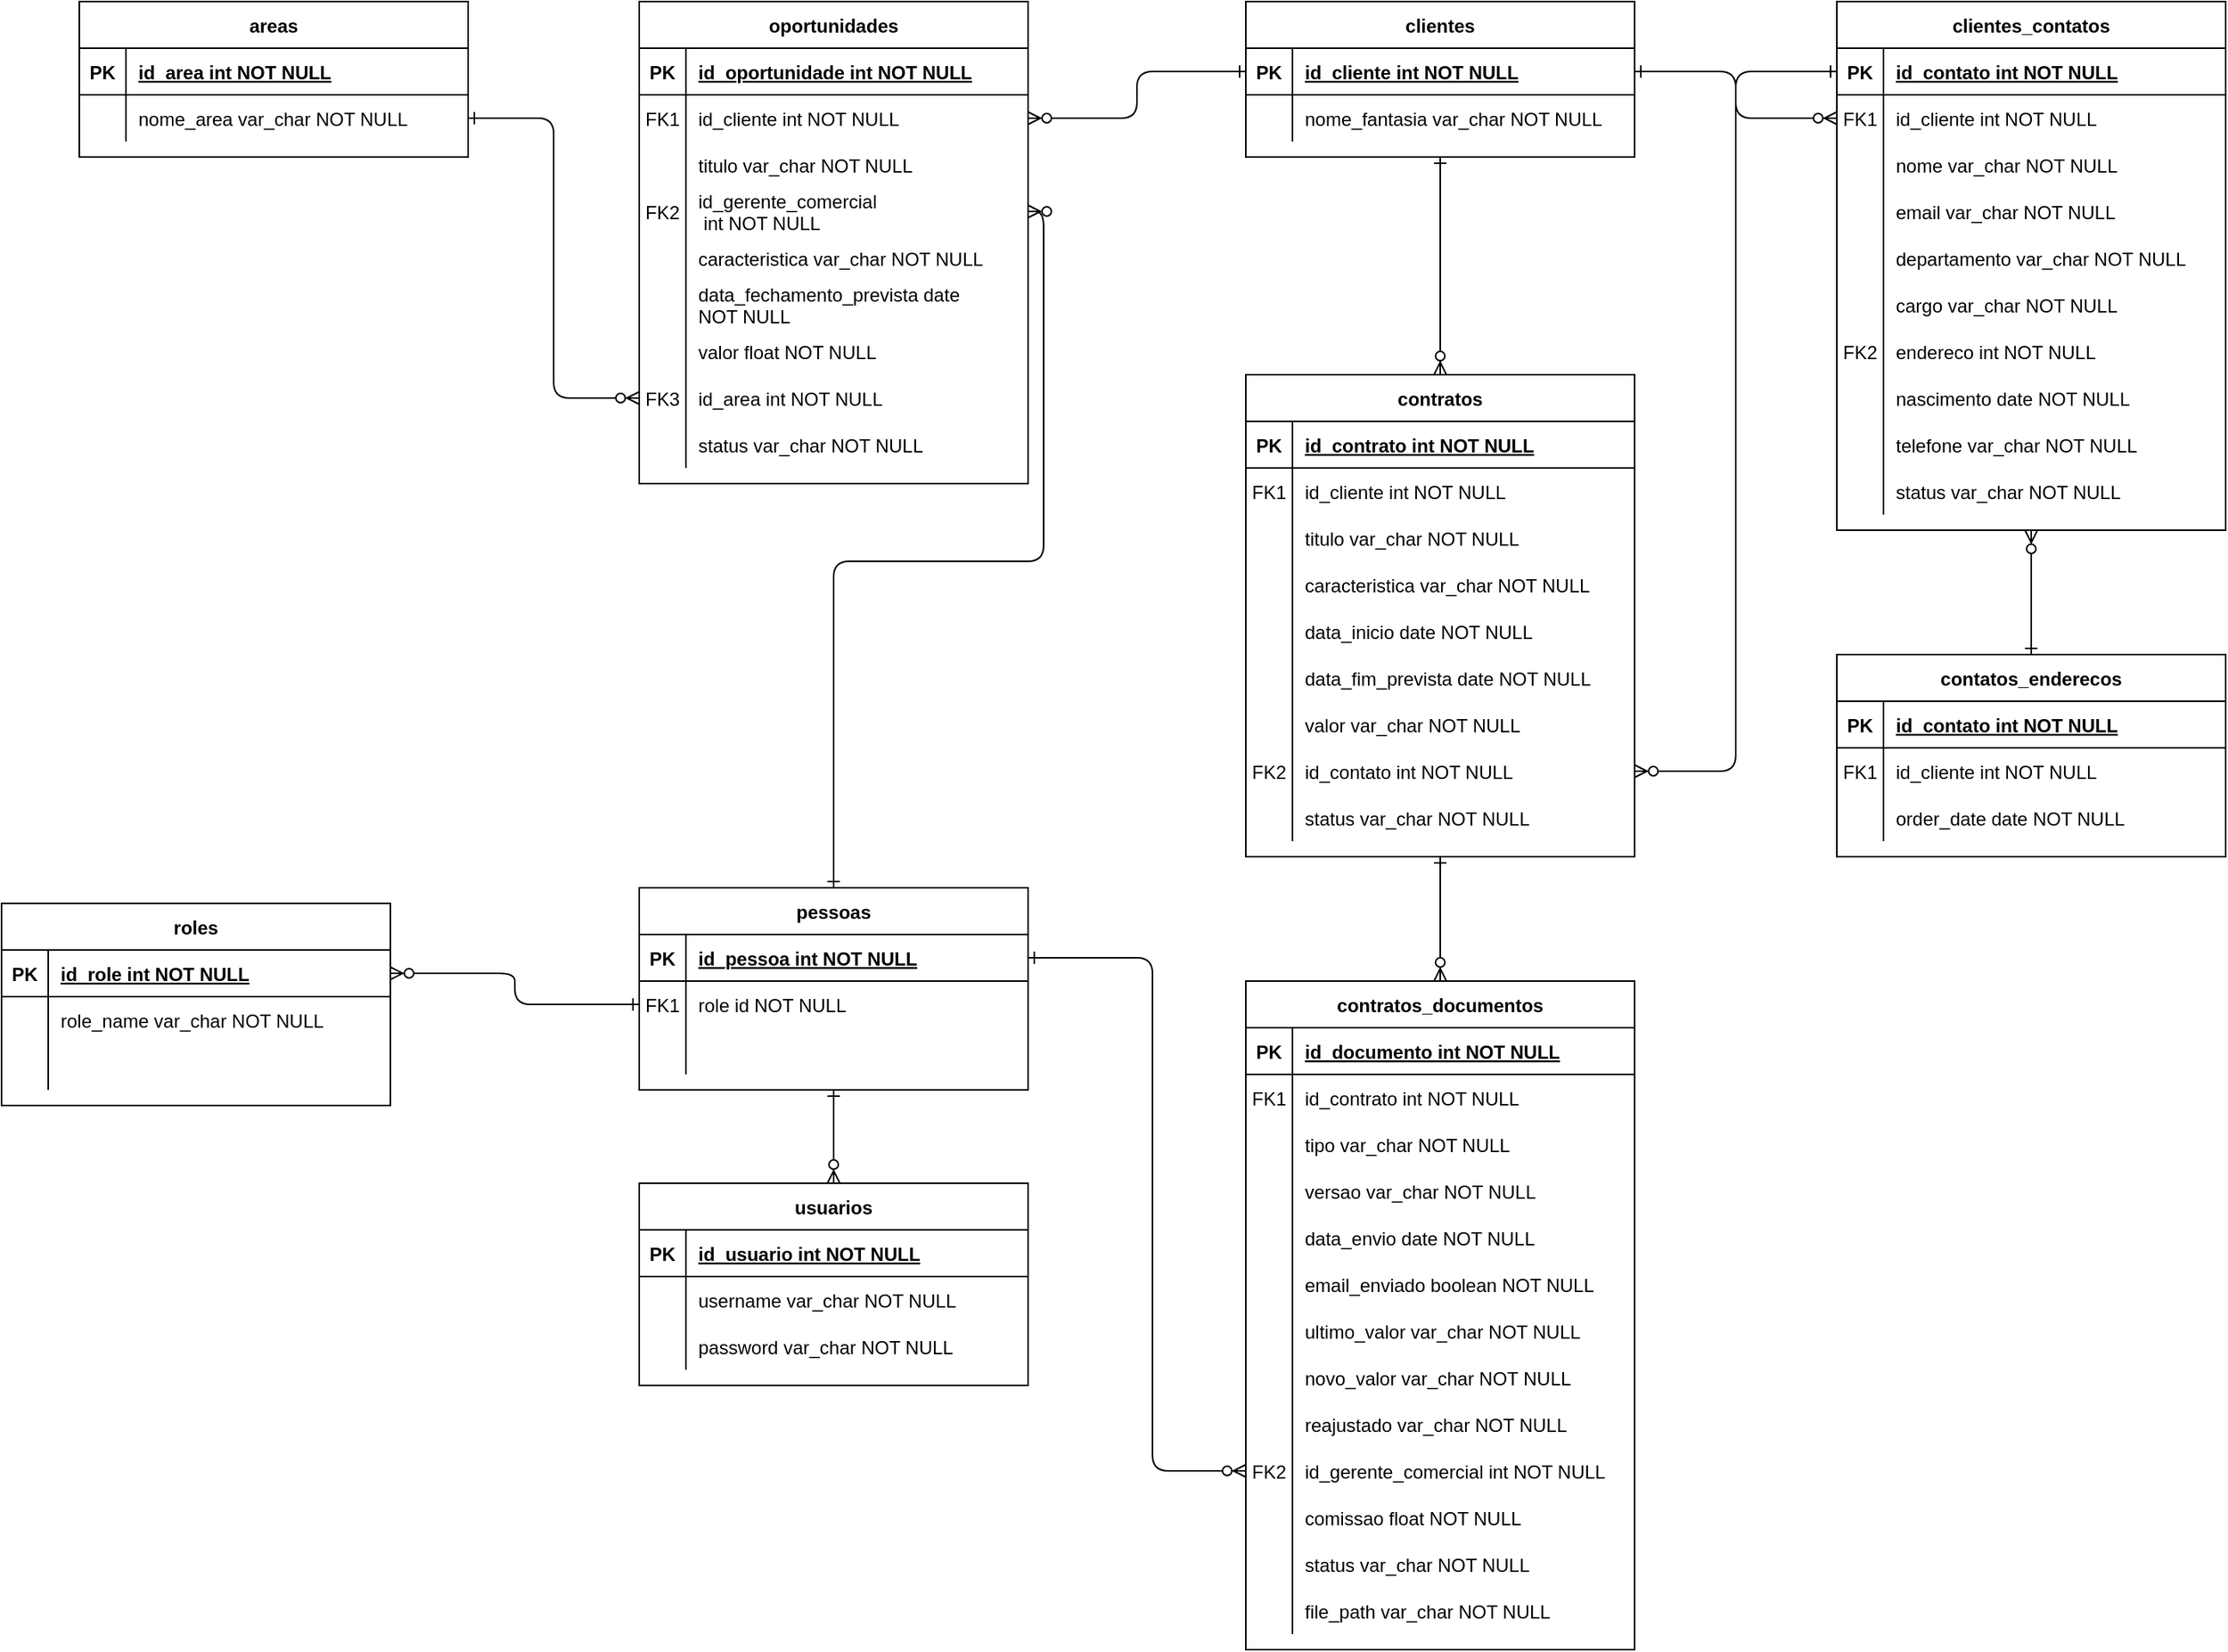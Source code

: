 <mxfile version="22.0.8" type="github">
  <diagram id="R2lEEEUBdFMjLlhIrx00" name="Page-1">
    <mxGraphModel dx="1486" dy="324" grid="1" gridSize="10" guides="1" tooltips="1" connect="1" arrows="1" fold="1" page="1" pageScale="1" pageWidth="850" pageHeight="1100" math="0" shadow="0" extFonts="Permanent Marker^https://fonts.googleapis.com/css?family=Permanent+Marker">
      <root>
        <mxCell id="0" />
        <mxCell id="1" parent="0" />
        <mxCell id="C-vyLk0tnHw3VtMMgP7b-1" value="" style="edgeStyle=orthogonalEdgeStyle;endArrow=ERzeroToMany;startArrow=ERone;endFill=1;startFill=0;" parent="1" source="C-vyLk0tnHw3VtMMgP7b-24" target="C-vyLk0tnHw3VtMMgP7b-6" edge="1">
          <mxGeometry width="100" height="100" relative="1" as="geometry">
            <mxPoint x="350" y="840" as="sourcePoint" />
            <mxPoint x="450" y="740" as="targetPoint" />
          </mxGeometry>
        </mxCell>
        <mxCell id="C-vyLk0tnHw3VtMMgP7b-2" value="clientes_contatos" style="shape=table;startSize=30;container=1;collapsible=1;childLayout=tableLayout;fixedRows=1;rowLines=0;fontStyle=1;align=center;resizeLast=1;" parent="1" vertex="1">
          <mxGeometry x="510" y="240" width="250" height="340" as="geometry" />
        </mxCell>
        <mxCell id="C-vyLk0tnHw3VtMMgP7b-3" value="" style="shape=partialRectangle;collapsible=0;dropTarget=0;pointerEvents=0;fillColor=none;points=[[0,0.5],[1,0.5]];portConstraint=eastwest;top=0;left=0;right=0;bottom=1;" parent="C-vyLk0tnHw3VtMMgP7b-2" vertex="1">
          <mxGeometry y="30" width="250" height="30" as="geometry" />
        </mxCell>
        <mxCell id="C-vyLk0tnHw3VtMMgP7b-4" value="PK" style="shape=partialRectangle;overflow=hidden;connectable=0;fillColor=none;top=0;left=0;bottom=0;right=0;fontStyle=1;" parent="C-vyLk0tnHw3VtMMgP7b-3" vertex="1">
          <mxGeometry width="30" height="30" as="geometry">
            <mxRectangle width="30" height="30" as="alternateBounds" />
          </mxGeometry>
        </mxCell>
        <mxCell id="C-vyLk0tnHw3VtMMgP7b-5" value="id_contato int NOT NULL " style="shape=partialRectangle;overflow=hidden;connectable=0;fillColor=none;top=0;left=0;bottom=0;right=0;align=left;spacingLeft=6;fontStyle=5;" parent="C-vyLk0tnHw3VtMMgP7b-3" vertex="1">
          <mxGeometry x="30" width="220" height="30" as="geometry">
            <mxRectangle width="220" height="30" as="alternateBounds" />
          </mxGeometry>
        </mxCell>
        <mxCell id="C-vyLk0tnHw3VtMMgP7b-6" value="" style="shape=partialRectangle;collapsible=0;dropTarget=0;pointerEvents=0;fillColor=none;points=[[0,0.5],[1,0.5]];portConstraint=eastwest;top=0;left=0;right=0;bottom=0;" parent="C-vyLk0tnHw3VtMMgP7b-2" vertex="1">
          <mxGeometry y="60" width="250" height="30" as="geometry" />
        </mxCell>
        <mxCell id="C-vyLk0tnHw3VtMMgP7b-7" value="FK1" style="shape=partialRectangle;overflow=hidden;connectable=0;fillColor=none;top=0;left=0;bottom=0;right=0;" parent="C-vyLk0tnHw3VtMMgP7b-6" vertex="1">
          <mxGeometry width="30" height="30" as="geometry">
            <mxRectangle width="30" height="30" as="alternateBounds" />
          </mxGeometry>
        </mxCell>
        <mxCell id="C-vyLk0tnHw3VtMMgP7b-8" value="id_cliente int NOT NULL" style="shape=partialRectangle;overflow=hidden;connectable=0;fillColor=none;top=0;left=0;bottom=0;right=0;align=left;spacingLeft=6;" parent="C-vyLk0tnHw3VtMMgP7b-6" vertex="1">
          <mxGeometry x="30" width="220" height="30" as="geometry">
            <mxRectangle width="220" height="30" as="alternateBounds" />
          </mxGeometry>
        </mxCell>
        <mxCell id="C-vyLk0tnHw3VtMMgP7b-9" value="" style="shape=partialRectangle;collapsible=0;dropTarget=0;pointerEvents=0;fillColor=none;points=[[0,0.5],[1,0.5]];portConstraint=eastwest;top=0;left=0;right=0;bottom=0;" parent="C-vyLk0tnHw3VtMMgP7b-2" vertex="1">
          <mxGeometry y="90" width="250" height="30" as="geometry" />
        </mxCell>
        <mxCell id="C-vyLk0tnHw3VtMMgP7b-10" value="" style="shape=partialRectangle;overflow=hidden;connectable=0;fillColor=none;top=0;left=0;bottom=0;right=0;" parent="C-vyLk0tnHw3VtMMgP7b-9" vertex="1">
          <mxGeometry width="30" height="30" as="geometry">
            <mxRectangle width="30" height="30" as="alternateBounds" />
          </mxGeometry>
        </mxCell>
        <mxCell id="C-vyLk0tnHw3VtMMgP7b-11" value="nome var_char NOT NULL" style="shape=partialRectangle;overflow=hidden;connectable=0;fillColor=none;top=0;left=0;bottom=0;right=0;align=left;spacingLeft=6;" parent="C-vyLk0tnHw3VtMMgP7b-9" vertex="1">
          <mxGeometry x="30" width="220" height="30" as="geometry">
            <mxRectangle width="220" height="30" as="alternateBounds" />
          </mxGeometry>
        </mxCell>
        <mxCell id="UztTEr_xLd-EWIeRlC5f-12" value="" style="shape=partialRectangle;collapsible=0;dropTarget=0;pointerEvents=0;fillColor=none;points=[[0,0.5],[1,0.5]];portConstraint=eastwest;top=0;left=0;right=0;bottom=0;" parent="C-vyLk0tnHw3VtMMgP7b-2" vertex="1">
          <mxGeometry y="120" width="250" height="30" as="geometry" />
        </mxCell>
        <mxCell id="UztTEr_xLd-EWIeRlC5f-13" value="" style="shape=partialRectangle;overflow=hidden;connectable=0;fillColor=none;top=0;left=0;bottom=0;right=0;" parent="UztTEr_xLd-EWIeRlC5f-12" vertex="1">
          <mxGeometry width="30" height="30" as="geometry">
            <mxRectangle width="30" height="30" as="alternateBounds" />
          </mxGeometry>
        </mxCell>
        <mxCell id="UztTEr_xLd-EWIeRlC5f-14" value="email var_char NOT NULL" style="shape=partialRectangle;overflow=hidden;connectable=0;fillColor=none;top=0;left=0;bottom=0;right=0;align=left;spacingLeft=6;" parent="UztTEr_xLd-EWIeRlC5f-12" vertex="1">
          <mxGeometry x="30" width="220" height="30" as="geometry">
            <mxRectangle width="220" height="30" as="alternateBounds" />
          </mxGeometry>
        </mxCell>
        <mxCell id="UztTEr_xLd-EWIeRlC5f-15" value="" style="shape=partialRectangle;collapsible=0;dropTarget=0;pointerEvents=0;fillColor=none;points=[[0,0.5],[1,0.5]];portConstraint=eastwest;top=0;left=0;right=0;bottom=0;" parent="C-vyLk0tnHw3VtMMgP7b-2" vertex="1">
          <mxGeometry y="150" width="250" height="30" as="geometry" />
        </mxCell>
        <mxCell id="UztTEr_xLd-EWIeRlC5f-16" value="" style="shape=partialRectangle;overflow=hidden;connectable=0;fillColor=none;top=0;left=0;bottom=0;right=0;" parent="UztTEr_xLd-EWIeRlC5f-15" vertex="1">
          <mxGeometry width="30" height="30" as="geometry">
            <mxRectangle width="30" height="30" as="alternateBounds" />
          </mxGeometry>
        </mxCell>
        <mxCell id="UztTEr_xLd-EWIeRlC5f-17" value="departamento var_char NOT NULL" style="shape=partialRectangle;overflow=hidden;connectable=0;fillColor=none;top=0;left=0;bottom=0;right=0;align=left;spacingLeft=6;" parent="UztTEr_xLd-EWIeRlC5f-15" vertex="1">
          <mxGeometry x="30" width="220" height="30" as="geometry">
            <mxRectangle width="220" height="30" as="alternateBounds" />
          </mxGeometry>
        </mxCell>
        <mxCell id="UztTEr_xLd-EWIeRlC5f-18" value="" style="shape=partialRectangle;collapsible=0;dropTarget=0;pointerEvents=0;fillColor=none;points=[[0,0.5],[1,0.5]];portConstraint=eastwest;top=0;left=0;right=0;bottom=0;" parent="C-vyLk0tnHw3VtMMgP7b-2" vertex="1">
          <mxGeometry y="180" width="250" height="30" as="geometry" />
        </mxCell>
        <mxCell id="UztTEr_xLd-EWIeRlC5f-19" value="" style="shape=partialRectangle;overflow=hidden;connectable=0;fillColor=none;top=0;left=0;bottom=0;right=0;" parent="UztTEr_xLd-EWIeRlC5f-18" vertex="1">
          <mxGeometry width="30" height="30" as="geometry">
            <mxRectangle width="30" height="30" as="alternateBounds" />
          </mxGeometry>
        </mxCell>
        <mxCell id="UztTEr_xLd-EWIeRlC5f-20" value="cargo var_char NOT NULL" style="shape=partialRectangle;overflow=hidden;connectable=0;fillColor=none;top=0;left=0;bottom=0;right=0;align=left;spacingLeft=6;" parent="UztTEr_xLd-EWIeRlC5f-18" vertex="1">
          <mxGeometry x="30" width="220" height="30" as="geometry">
            <mxRectangle width="220" height="30" as="alternateBounds" />
          </mxGeometry>
        </mxCell>
        <mxCell id="UztTEr_xLd-EWIeRlC5f-21" value="" style="shape=partialRectangle;collapsible=0;dropTarget=0;pointerEvents=0;fillColor=none;points=[[0,0.5],[1,0.5]];portConstraint=eastwest;top=0;left=0;right=0;bottom=0;" parent="C-vyLk0tnHw3VtMMgP7b-2" vertex="1">
          <mxGeometry y="210" width="250" height="30" as="geometry" />
        </mxCell>
        <mxCell id="UztTEr_xLd-EWIeRlC5f-22" value="FK2" style="shape=partialRectangle;overflow=hidden;connectable=0;fillColor=none;top=0;left=0;bottom=0;right=0;" parent="UztTEr_xLd-EWIeRlC5f-21" vertex="1">
          <mxGeometry width="30" height="30" as="geometry">
            <mxRectangle width="30" height="30" as="alternateBounds" />
          </mxGeometry>
        </mxCell>
        <mxCell id="UztTEr_xLd-EWIeRlC5f-23" value="endereco int NOT NULL" style="shape=partialRectangle;overflow=hidden;connectable=0;fillColor=none;top=0;left=0;bottom=0;right=0;align=left;spacingLeft=6;" parent="UztTEr_xLd-EWIeRlC5f-21" vertex="1">
          <mxGeometry x="30" width="220" height="30" as="geometry">
            <mxRectangle width="220" height="30" as="alternateBounds" />
          </mxGeometry>
        </mxCell>
        <mxCell id="UztTEr_xLd-EWIeRlC5f-24" value="" style="shape=partialRectangle;collapsible=0;dropTarget=0;pointerEvents=0;fillColor=none;points=[[0,0.5],[1,0.5]];portConstraint=eastwest;top=0;left=0;right=0;bottom=0;" parent="C-vyLk0tnHw3VtMMgP7b-2" vertex="1">
          <mxGeometry y="240" width="250" height="30" as="geometry" />
        </mxCell>
        <mxCell id="UztTEr_xLd-EWIeRlC5f-25" value="" style="shape=partialRectangle;overflow=hidden;connectable=0;fillColor=none;top=0;left=0;bottom=0;right=0;" parent="UztTEr_xLd-EWIeRlC5f-24" vertex="1">
          <mxGeometry width="30" height="30" as="geometry">
            <mxRectangle width="30" height="30" as="alternateBounds" />
          </mxGeometry>
        </mxCell>
        <mxCell id="UztTEr_xLd-EWIeRlC5f-26" value="nascimento date NOT NULL" style="shape=partialRectangle;overflow=hidden;connectable=0;fillColor=none;top=0;left=0;bottom=0;right=0;align=left;spacingLeft=6;" parent="UztTEr_xLd-EWIeRlC5f-24" vertex="1">
          <mxGeometry x="30" width="220" height="30" as="geometry">
            <mxRectangle width="220" height="30" as="alternateBounds" />
          </mxGeometry>
        </mxCell>
        <mxCell id="UztTEr_xLd-EWIeRlC5f-38" value="" style="shape=partialRectangle;collapsible=0;dropTarget=0;pointerEvents=0;fillColor=none;points=[[0,0.5],[1,0.5]];portConstraint=eastwest;top=0;left=0;right=0;bottom=0;" parent="C-vyLk0tnHw3VtMMgP7b-2" vertex="1">
          <mxGeometry y="270" width="250" height="30" as="geometry" />
        </mxCell>
        <mxCell id="UztTEr_xLd-EWIeRlC5f-39" value="" style="shape=partialRectangle;overflow=hidden;connectable=0;fillColor=none;top=0;left=0;bottom=0;right=0;" parent="UztTEr_xLd-EWIeRlC5f-38" vertex="1">
          <mxGeometry width="30" height="30" as="geometry">
            <mxRectangle width="30" height="30" as="alternateBounds" />
          </mxGeometry>
        </mxCell>
        <mxCell id="UztTEr_xLd-EWIeRlC5f-40" value="telefone var_char NOT NULL" style="shape=partialRectangle;overflow=hidden;connectable=0;fillColor=none;top=0;left=0;bottom=0;right=0;align=left;spacingLeft=6;" parent="UztTEr_xLd-EWIeRlC5f-38" vertex="1">
          <mxGeometry x="30" width="220" height="30" as="geometry">
            <mxRectangle width="220" height="30" as="alternateBounds" />
          </mxGeometry>
        </mxCell>
        <mxCell id="UztTEr_xLd-EWIeRlC5f-41" value="" style="shape=partialRectangle;collapsible=0;dropTarget=0;pointerEvents=0;fillColor=none;points=[[0,0.5],[1,0.5]];portConstraint=eastwest;top=0;left=0;right=0;bottom=0;" parent="C-vyLk0tnHw3VtMMgP7b-2" vertex="1">
          <mxGeometry y="300" width="250" height="30" as="geometry" />
        </mxCell>
        <mxCell id="UztTEr_xLd-EWIeRlC5f-42" value="" style="shape=partialRectangle;overflow=hidden;connectable=0;fillColor=none;top=0;left=0;bottom=0;right=0;" parent="UztTEr_xLd-EWIeRlC5f-41" vertex="1">
          <mxGeometry width="30" height="30" as="geometry">
            <mxRectangle width="30" height="30" as="alternateBounds" />
          </mxGeometry>
        </mxCell>
        <mxCell id="UztTEr_xLd-EWIeRlC5f-43" value="status var_char NOT NULL" style="shape=partialRectangle;overflow=hidden;connectable=0;fillColor=none;top=0;left=0;bottom=0;right=0;align=left;spacingLeft=6;" parent="UztTEr_xLd-EWIeRlC5f-41" vertex="1">
          <mxGeometry x="30" width="220" height="30" as="geometry">
            <mxRectangle width="220" height="30" as="alternateBounds" />
          </mxGeometry>
        </mxCell>
        <mxCell id="C-vyLk0tnHw3VtMMgP7b-23" value="clientes" style="shape=table;startSize=30;container=1;collapsible=1;childLayout=tableLayout;fixedRows=1;rowLines=0;fontStyle=1;align=center;resizeLast=1;" parent="1" vertex="1">
          <mxGeometry x="130" y="240" width="250" height="100" as="geometry" />
        </mxCell>
        <mxCell id="C-vyLk0tnHw3VtMMgP7b-24" value="" style="shape=partialRectangle;collapsible=0;dropTarget=0;pointerEvents=0;fillColor=none;points=[[0,0.5],[1,0.5]];portConstraint=eastwest;top=0;left=0;right=0;bottom=1;" parent="C-vyLk0tnHw3VtMMgP7b-23" vertex="1">
          <mxGeometry y="30" width="250" height="30" as="geometry" />
        </mxCell>
        <mxCell id="C-vyLk0tnHw3VtMMgP7b-25" value="PK" style="shape=partialRectangle;overflow=hidden;connectable=0;fillColor=none;top=0;left=0;bottom=0;right=0;fontStyle=1;" parent="C-vyLk0tnHw3VtMMgP7b-24" vertex="1">
          <mxGeometry width="30" height="30" as="geometry">
            <mxRectangle width="30" height="30" as="alternateBounds" />
          </mxGeometry>
        </mxCell>
        <mxCell id="C-vyLk0tnHw3VtMMgP7b-26" value="id_cliente int NOT NULL " style="shape=partialRectangle;overflow=hidden;connectable=0;fillColor=none;top=0;left=0;bottom=0;right=0;align=left;spacingLeft=6;fontStyle=5;" parent="C-vyLk0tnHw3VtMMgP7b-24" vertex="1">
          <mxGeometry x="30" width="220" height="30" as="geometry">
            <mxRectangle width="220" height="30" as="alternateBounds" />
          </mxGeometry>
        </mxCell>
        <mxCell id="C-vyLk0tnHw3VtMMgP7b-27" value="" style="shape=partialRectangle;collapsible=0;dropTarget=0;pointerEvents=0;fillColor=none;points=[[0,0.5],[1,0.5]];portConstraint=eastwest;top=0;left=0;right=0;bottom=0;" parent="C-vyLk0tnHw3VtMMgP7b-23" vertex="1">
          <mxGeometry y="60" width="250" height="30" as="geometry" />
        </mxCell>
        <mxCell id="C-vyLk0tnHw3VtMMgP7b-28" value="" style="shape=partialRectangle;overflow=hidden;connectable=0;fillColor=none;top=0;left=0;bottom=0;right=0;" parent="C-vyLk0tnHw3VtMMgP7b-27" vertex="1">
          <mxGeometry width="30" height="30" as="geometry">
            <mxRectangle width="30" height="30" as="alternateBounds" />
          </mxGeometry>
        </mxCell>
        <mxCell id="C-vyLk0tnHw3VtMMgP7b-29" value="nome_fantasia var_char NOT NULL" style="shape=partialRectangle;overflow=hidden;connectable=0;fillColor=none;top=0;left=0;bottom=0;right=0;align=left;spacingLeft=6;" parent="C-vyLk0tnHw3VtMMgP7b-27" vertex="1">
          <mxGeometry x="30" width="220" height="30" as="geometry">
            <mxRectangle width="220" height="30" as="alternateBounds" />
          </mxGeometry>
        </mxCell>
        <mxCell id="UztTEr_xLd-EWIeRlC5f-1" value="contratos" style="shape=table;startSize=30;container=1;collapsible=1;childLayout=tableLayout;fixedRows=1;rowLines=0;fontStyle=1;align=center;resizeLast=1;" parent="1" vertex="1">
          <mxGeometry x="130" y="480" width="250" height="310" as="geometry" />
        </mxCell>
        <mxCell id="UztTEr_xLd-EWIeRlC5f-2" value="" style="shape=partialRectangle;collapsible=0;dropTarget=0;pointerEvents=0;fillColor=none;points=[[0,0.5],[1,0.5]];portConstraint=eastwest;top=0;left=0;right=0;bottom=1;" parent="UztTEr_xLd-EWIeRlC5f-1" vertex="1">
          <mxGeometry y="30" width="250" height="30" as="geometry" />
        </mxCell>
        <mxCell id="UztTEr_xLd-EWIeRlC5f-3" value="PK" style="shape=partialRectangle;overflow=hidden;connectable=0;fillColor=none;top=0;left=0;bottom=0;right=0;fontStyle=1;" parent="UztTEr_xLd-EWIeRlC5f-2" vertex="1">
          <mxGeometry width="30" height="30" as="geometry">
            <mxRectangle width="30" height="30" as="alternateBounds" />
          </mxGeometry>
        </mxCell>
        <mxCell id="UztTEr_xLd-EWIeRlC5f-4" value="id_contrato int NOT NULL " style="shape=partialRectangle;overflow=hidden;connectable=0;fillColor=none;top=0;left=0;bottom=0;right=0;align=left;spacingLeft=6;fontStyle=5;" parent="UztTEr_xLd-EWIeRlC5f-2" vertex="1">
          <mxGeometry x="30" width="220" height="30" as="geometry">
            <mxRectangle width="220" height="30" as="alternateBounds" />
          </mxGeometry>
        </mxCell>
        <mxCell id="UztTEr_xLd-EWIeRlC5f-5" value="" style="shape=partialRectangle;collapsible=0;dropTarget=0;pointerEvents=0;fillColor=none;points=[[0,0.5],[1,0.5]];portConstraint=eastwest;top=0;left=0;right=0;bottom=0;" parent="UztTEr_xLd-EWIeRlC5f-1" vertex="1">
          <mxGeometry y="60" width="250" height="30" as="geometry" />
        </mxCell>
        <mxCell id="UztTEr_xLd-EWIeRlC5f-6" value="FK1" style="shape=partialRectangle;overflow=hidden;connectable=0;fillColor=none;top=0;left=0;bottom=0;right=0;" parent="UztTEr_xLd-EWIeRlC5f-5" vertex="1">
          <mxGeometry width="30" height="30" as="geometry">
            <mxRectangle width="30" height="30" as="alternateBounds" />
          </mxGeometry>
        </mxCell>
        <mxCell id="UztTEr_xLd-EWIeRlC5f-7" value="id_cliente int NOT NULL" style="shape=partialRectangle;overflow=hidden;connectable=0;fillColor=none;top=0;left=0;bottom=0;right=0;align=left;spacingLeft=6;" parent="UztTEr_xLd-EWIeRlC5f-5" vertex="1">
          <mxGeometry x="30" width="220" height="30" as="geometry">
            <mxRectangle width="220" height="30" as="alternateBounds" />
          </mxGeometry>
        </mxCell>
        <mxCell id="UztTEr_xLd-EWIeRlC5f-8" value="" style="shape=partialRectangle;collapsible=0;dropTarget=0;pointerEvents=0;fillColor=none;points=[[0,0.5],[1,0.5]];portConstraint=eastwest;top=0;left=0;right=0;bottom=0;" parent="UztTEr_xLd-EWIeRlC5f-1" vertex="1">
          <mxGeometry y="90" width="250" height="30" as="geometry" />
        </mxCell>
        <mxCell id="UztTEr_xLd-EWIeRlC5f-9" value="" style="shape=partialRectangle;overflow=hidden;connectable=0;fillColor=none;top=0;left=0;bottom=0;right=0;" parent="UztTEr_xLd-EWIeRlC5f-8" vertex="1">
          <mxGeometry width="30" height="30" as="geometry">
            <mxRectangle width="30" height="30" as="alternateBounds" />
          </mxGeometry>
        </mxCell>
        <mxCell id="UztTEr_xLd-EWIeRlC5f-10" value="titulo var_char NOT NULL" style="shape=partialRectangle;overflow=hidden;connectable=0;fillColor=none;top=0;left=0;bottom=0;right=0;align=left;spacingLeft=6;" parent="UztTEr_xLd-EWIeRlC5f-8" vertex="1">
          <mxGeometry x="30" width="220" height="30" as="geometry">
            <mxRectangle width="220" height="30" as="alternateBounds" />
          </mxGeometry>
        </mxCell>
        <mxCell id="UztTEr_xLd-EWIeRlC5f-44" value="" style="shape=partialRectangle;collapsible=0;dropTarget=0;pointerEvents=0;fillColor=none;points=[[0,0.5],[1,0.5]];portConstraint=eastwest;top=0;left=0;right=0;bottom=0;" parent="UztTEr_xLd-EWIeRlC5f-1" vertex="1">
          <mxGeometry y="120" width="250" height="30" as="geometry" />
        </mxCell>
        <mxCell id="UztTEr_xLd-EWIeRlC5f-45" value="" style="shape=partialRectangle;overflow=hidden;connectable=0;fillColor=none;top=0;left=0;bottom=0;right=0;" parent="UztTEr_xLd-EWIeRlC5f-44" vertex="1">
          <mxGeometry width="30" height="30" as="geometry">
            <mxRectangle width="30" height="30" as="alternateBounds" />
          </mxGeometry>
        </mxCell>
        <mxCell id="UztTEr_xLd-EWIeRlC5f-46" value="caracteristica var_char NOT NULL" style="shape=partialRectangle;overflow=hidden;connectable=0;fillColor=none;top=0;left=0;bottom=0;right=0;align=left;spacingLeft=6;" parent="UztTEr_xLd-EWIeRlC5f-44" vertex="1">
          <mxGeometry x="30" width="220" height="30" as="geometry">
            <mxRectangle width="220" height="30" as="alternateBounds" />
          </mxGeometry>
        </mxCell>
        <mxCell id="UztTEr_xLd-EWIeRlC5f-47" value="" style="shape=partialRectangle;collapsible=0;dropTarget=0;pointerEvents=0;fillColor=none;points=[[0,0.5],[1,0.5]];portConstraint=eastwest;top=0;left=0;right=0;bottom=0;" parent="UztTEr_xLd-EWIeRlC5f-1" vertex="1">
          <mxGeometry y="150" width="250" height="30" as="geometry" />
        </mxCell>
        <mxCell id="UztTEr_xLd-EWIeRlC5f-48" value="" style="shape=partialRectangle;overflow=hidden;connectable=0;fillColor=none;top=0;left=0;bottom=0;right=0;" parent="UztTEr_xLd-EWIeRlC5f-47" vertex="1">
          <mxGeometry width="30" height="30" as="geometry">
            <mxRectangle width="30" height="30" as="alternateBounds" />
          </mxGeometry>
        </mxCell>
        <mxCell id="UztTEr_xLd-EWIeRlC5f-49" value="data_inicio date NOT NULL" style="shape=partialRectangle;overflow=hidden;connectable=0;fillColor=none;top=0;left=0;bottom=0;right=0;align=left;spacingLeft=6;" parent="UztTEr_xLd-EWIeRlC5f-47" vertex="1">
          <mxGeometry x="30" width="220" height="30" as="geometry">
            <mxRectangle width="220" height="30" as="alternateBounds" />
          </mxGeometry>
        </mxCell>
        <mxCell id="UztTEr_xLd-EWIeRlC5f-50" value="" style="shape=partialRectangle;collapsible=0;dropTarget=0;pointerEvents=0;fillColor=none;points=[[0,0.5],[1,0.5]];portConstraint=eastwest;top=0;left=0;right=0;bottom=0;" parent="UztTEr_xLd-EWIeRlC5f-1" vertex="1">
          <mxGeometry y="180" width="250" height="30" as="geometry" />
        </mxCell>
        <mxCell id="UztTEr_xLd-EWIeRlC5f-51" value="" style="shape=partialRectangle;overflow=hidden;connectable=0;fillColor=none;top=0;left=0;bottom=0;right=0;" parent="UztTEr_xLd-EWIeRlC5f-50" vertex="1">
          <mxGeometry width="30" height="30" as="geometry">
            <mxRectangle width="30" height="30" as="alternateBounds" />
          </mxGeometry>
        </mxCell>
        <mxCell id="UztTEr_xLd-EWIeRlC5f-52" value="data_fim_prevista date NOT NULL" style="shape=partialRectangle;overflow=hidden;connectable=0;fillColor=none;top=0;left=0;bottom=0;right=0;align=left;spacingLeft=6;" parent="UztTEr_xLd-EWIeRlC5f-50" vertex="1">
          <mxGeometry x="30" width="220" height="30" as="geometry">
            <mxRectangle width="220" height="30" as="alternateBounds" />
          </mxGeometry>
        </mxCell>
        <mxCell id="UztTEr_xLd-EWIeRlC5f-53" value="" style="shape=partialRectangle;collapsible=0;dropTarget=0;pointerEvents=0;fillColor=none;points=[[0,0.5],[1,0.5]];portConstraint=eastwest;top=0;left=0;right=0;bottom=0;" parent="UztTEr_xLd-EWIeRlC5f-1" vertex="1">
          <mxGeometry y="210" width="250" height="30" as="geometry" />
        </mxCell>
        <mxCell id="UztTEr_xLd-EWIeRlC5f-54" value="" style="shape=partialRectangle;overflow=hidden;connectable=0;fillColor=none;top=0;left=0;bottom=0;right=0;" parent="UztTEr_xLd-EWIeRlC5f-53" vertex="1">
          <mxGeometry width="30" height="30" as="geometry">
            <mxRectangle width="30" height="30" as="alternateBounds" />
          </mxGeometry>
        </mxCell>
        <mxCell id="UztTEr_xLd-EWIeRlC5f-55" value="valor var_char NOT NULL" style="shape=partialRectangle;overflow=hidden;connectable=0;fillColor=none;top=0;left=0;bottom=0;right=0;align=left;spacingLeft=6;" parent="UztTEr_xLd-EWIeRlC5f-53" vertex="1">
          <mxGeometry x="30" width="220" height="30" as="geometry">
            <mxRectangle width="220" height="30" as="alternateBounds" />
          </mxGeometry>
        </mxCell>
        <mxCell id="UztTEr_xLd-EWIeRlC5f-56" value="" style="shape=partialRectangle;collapsible=0;dropTarget=0;pointerEvents=0;fillColor=none;points=[[0,0.5],[1,0.5]];portConstraint=eastwest;top=0;left=0;right=0;bottom=0;" parent="UztTEr_xLd-EWIeRlC5f-1" vertex="1">
          <mxGeometry y="240" width="250" height="30" as="geometry" />
        </mxCell>
        <mxCell id="UztTEr_xLd-EWIeRlC5f-57" value="FK2" style="shape=partialRectangle;overflow=hidden;connectable=0;fillColor=none;top=0;left=0;bottom=0;right=0;" parent="UztTEr_xLd-EWIeRlC5f-56" vertex="1">
          <mxGeometry width="30" height="30" as="geometry">
            <mxRectangle width="30" height="30" as="alternateBounds" />
          </mxGeometry>
        </mxCell>
        <mxCell id="UztTEr_xLd-EWIeRlC5f-58" value="id_contato int NOT NULL" style="shape=partialRectangle;overflow=hidden;connectable=0;fillColor=none;top=0;left=0;bottom=0;right=0;align=left;spacingLeft=6;" parent="UztTEr_xLd-EWIeRlC5f-56" vertex="1">
          <mxGeometry x="30" width="220" height="30" as="geometry">
            <mxRectangle width="220" height="30" as="alternateBounds" />
          </mxGeometry>
        </mxCell>
        <mxCell id="UztTEr_xLd-EWIeRlC5f-59" value="" style="shape=partialRectangle;collapsible=0;dropTarget=0;pointerEvents=0;fillColor=none;points=[[0,0.5],[1,0.5]];portConstraint=eastwest;top=0;left=0;right=0;bottom=0;" parent="UztTEr_xLd-EWIeRlC5f-1" vertex="1">
          <mxGeometry y="270" width="250" height="30" as="geometry" />
        </mxCell>
        <mxCell id="UztTEr_xLd-EWIeRlC5f-60" value="" style="shape=partialRectangle;overflow=hidden;connectable=0;fillColor=none;top=0;left=0;bottom=0;right=0;" parent="UztTEr_xLd-EWIeRlC5f-59" vertex="1">
          <mxGeometry width="30" height="30" as="geometry">
            <mxRectangle width="30" height="30" as="alternateBounds" />
          </mxGeometry>
        </mxCell>
        <mxCell id="UztTEr_xLd-EWIeRlC5f-61" value="status var_char NOT NULL" style="shape=partialRectangle;overflow=hidden;connectable=0;fillColor=none;top=0;left=0;bottom=0;right=0;align=left;spacingLeft=6;" parent="UztTEr_xLd-EWIeRlC5f-59" vertex="1">
          <mxGeometry x="30" width="220" height="30" as="geometry">
            <mxRectangle width="220" height="30" as="alternateBounds" />
          </mxGeometry>
        </mxCell>
        <mxCell id="UztTEr_xLd-EWIeRlC5f-11" value="" style="endArrow=ERzeroToMany;startArrow=ERone;endFill=1;startFill=0;exitX=0.5;exitY=1;exitDx=0;exitDy=0;entryX=0.5;entryY=0;entryDx=0;entryDy=0;rounded=1;edgeStyle=orthogonalEdgeStyle;" parent="1" source="C-vyLk0tnHw3VtMMgP7b-23" target="UztTEr_xLd-EWIeRlC5f-1" edge="1">
          <mxGeometry width="100" height="100" relative="1" as="geometry">
            <mxPoint x="380" y="350" as="sourcePoint" />
            <mxPoint x="280" y="440" as="targetPoint" />
          </mxGeometry>
        </mxCell>
        <mxCell id="UztTEr_xLd-EWIeRlC5f-27" value="contatos_enderecos" style="shape=table;startSize=30;container=1;collapsible=1;childLayout=tableLayout;fixedRows=1;rowLines=0;fontStyle=1;align=center;resizeLast=1;" parent="1" vertex="1">
          <mxGeometry x="510" y="660" width="250" height="130" as="geometry" />
        </mxCell>
        <mxCell id="UztTEr_xLd-EWIeRlC5f-28" value="" style="shape=partialRectangle;collapsible=0;dropTarget=0;pointerEvents=0;fillColor=none;points=[[0,0.5],[1,0.5]];portConstraint=eastwest;top=0;left=0;right=0;bottom=1;" parent="UztTEr_xLd-EWIeRlC5f-27" vertex="1">
          <mxGeometry y="30" width="250" height="30" as="geometry" />
        </mxCell>
        <mxCell id="UztTEr_xLd-EWIeRlC5f-29" value="PK" style="shape=partialRectangle;overflow=hidden;connectable=0;fillColor=none;top=0;left=0;bottom=0;right=0;fontStyle=1;" parent="UztTEr_xLd-EWIeRlC5f-28" vertex="1">
          <mxGeometry width="30" height="30" as="geometry">
            <mxRectangle width="30" height="30" as="alternateBounds" />
          </mxGeometry>
        </mxCell>
        <mxCell id="UztTEr_xLd-EWIeRlC5f-30" value="id_contato int NOT NULL " style="shape=partialRectangle;overflow=hidden;connectable=0;fillColor=none;top=0;left=0;bottom=0;right=0;align=left;spacingLeft=6;fontStyle=5;" parent="UztTEr_xLd-EWIeRlC5f-28" vertex="1">
          <mxGeometry x="30" width="220" height="30" as="geometry">
            <mxRectangle width="220" height="30" as="alternateBounds" />
          </mxGeometry>
        </mxCell>
        <mxCell id="UztTEr_xLd-EWIeRlC5f-31" value="" style="shape=partialRectangle;collapsible=0;dropTarget=0;pointerEvents=0;fillColor=none;points=[[0,0.5],[1,0.5]];portConstraint=eastwest;top=0;left=0;right=0;bottom=0;" parent="UztTEr_xLd-EWIeRlC5f-27" vertex="1">
          <mxGeometry y="60" width="250" height="30" as="geometry" />
        </mxCell>
        <mxCell id="UztTEr_xLd-EWIeRlC5f-32" value="FK1" style="shape=partialRectangle;overflow=hidden;connectable=0;fillColor=none;top=0;left=0;bottom=0;right=0;" parent="UztTEr_xLd-EWIeRlC5f-31" vertex="1">
          <mxGeometry width="30" height="30" as="geometry">
            <mxRectangle width="30" height="30" as="alternateBounds" />
          </mxGeometry>
        </mxCell>
        <mxCell id="UztTEr_xLd-EWIeRlC5f-33" value="id_cliente int NOT NULL" style="shape=partialRectangle;overflow=hidden;connectable=0;fillColor=none;top=0;left=0;bottom=0;right=0;align=left;spacingLeft=6;" parent="UztTEr_xLd-EWIeRlC5f-31" vertex="1">
          <mxGeometry x="30" width="220" height="30" as="geometry">
            <mxRectangle width="220" height="30" as="alternateBounds" />
          </mxGeometry>
        </mxCell>
        <mxCell id="UztTEr_xLd-EWIeRlC5f-34" value="" style="shape=partialRectangle;collapsible=0;dropTarget=0;pointerEvents=0;fillColor=none;points=[[0,0.5],[1,0.5]];portConstraint=eastwest;top=0;left=0;right=0;bottom=0;" parent="UztTEr_xLd-EWIeRlC5f-27" vertex="1">
          <mxGeometry y="90" width="250" height="30" as="geometry" />
        </mxCell>
        <mxCell id="UztTEr_xLd-EWIeRlC5f-35" value="" style="shape=partialRectangle;overflow=hidden;connectable=0;fillColor=none;top=0;left=0;bottom=0;right=0;" parent="UztTEr_xLd-EWIeRlC5f-34" vertex="1">
          <mxGeometry width="30" height="30" as="geometry">
            <mxRectangle width="30" height="30" as="alternateBounds" />
          </mxGeometry>
        </mxCell>
        <mxCell id="UztTEr_xLd-EWIeRlC5f-36" value="order_date date NOT NULL" style="shape=partialRectangle;overflow=hidden;connectable=0;fillColor=none;top=0;left=0;bottom=0;right=0;align=left;spacingLeft=6;" parent="UztTEr_xLd-EWIeRlC5f-34" vertex="1">
          <mxGeometry x="30" width="220" height="30" as="geometry">
            <mxRectangle width="220" height="30" as="alternateBounds" />
          </mxGeometry>
        </mxCell>
        <mxCell id="UztTEr_xLd-EWIeRlC5f-37" value="" style="endArrow=ERzeroToMany;startArrow=ERone;endFill=1;startFill=0;entryX=0.5;entryY=1;entryDx=0;entryDy=0;rounded=1;edgeStyle=orthogonalEdgeStyle;exitX=0.5;exitY=0;exitDx=0;exitDy=0;" parent="1" source="UztTEr_xLd-EWIeRlC5f-27" target="C-vyLk0tnHw3VtMMgP7b-2" edge="1">
          <mxGeometry width="100" height="100" relative="1" as="geometry">
            <mxPoint x="605" y="610" as="sourcePoint" />
            <mxPoint x="390" y="810" as="targetPoint" />
          </mxGeometry>
        </mxCell>
        <mxCell id="UztTEr_xLd-EWIeRlC5f-62" value="" style="edgeStyle=orthogonalEdgeStyle;endArrow=ERzeroToMany;startArrow=ERone;endFill=1;startFill=0;entryX=1;entryY=0.5;entryDx=0;entryDy=0;exitX=0;exitY=0.5;exitDx=0;exitDy=0;" parent="1" source="C-vyLk0tnHw3VtMMgP7b-3" target="UztTEr_xLd-EWIeRlC5f-56" edge="1">
          <mxGeometry width="100" height="100" relative="1" as="geometry">
            <mxPoint x="330" y="410" as="sourcePoint" />
            <mxPoint x="430" y="430" as="targetPoint" />
          </mxGeometry>
        </mxCell>
        <mxCell id="UztTEr_xLd-EWIeRlC5f-63" value="contratos_documentos" style="shape=table;startSize=30;container=1;collapsible=1;childLayout=tableLayout;fixedRows=1;rowLines=0;fontStyle=1;align=center;resizeLast=1;" parent="1" vertex="1">
          <mxGeometry x="130" y="870" width="250" height="430" as="geometry" />
        </mxCell>
        <mxCell id="UztTEr_xLd-EWIeRlC5f-64" value="" style="shape=partialRectangle;collapsible=0;dropTarget=0;pointerEvents=0;fillColor=none;points=[[0,0.5],[1,0.5]];portConstraint=eastwest;top=0;left=0;right=0;bottom=1;" parent="UztTEr_xLd-EWIeRlC5f-63" vertex="1">
          <mxGeometry y="30" width="250" height="30" as="geometry" />
        </mxCell>
        <mxCell id="UztTEr_xLd-EWIeRlC5f-65" value="PK" style="shape=partialRectangle;overflow=hidden;connectable=0;fillColor=none;top=0;left=0;bottom=0;right=0;fontStyle=1;" parent="UztTEr_xLd-EWIeRlC5f-64" vertex="1">
          <mxGeometry width="30" height="30" as="geometry">
            <mxRectangle width="30" height="30" as="alternateBounds" />
          </mxGeometry>
        </mxCell>
        <mxCell id="UztTEr_xLd-EWIeRlC5f-66" value="id_documento int NOT NULL " style="shape=partialRectangle;overflow=hidden;connectable=0;fillColor=none;top=0;left=0;bottom=0;right=0;align=left;spacingLeft=6;fontStyle=5;" parent="UztTEr_xLd-EWIeRlC5f-64" vertex="1">
          <mxGeometry x="30" width="220" height="30" as="geometry">
            <mxRectangle width="220" height="30" as="alternateBounds" />
          </mxGeometry>
        </mxCell>
        <mxCell id="UztTEr_xLd-EWIeRlC5f-67" value="" style="shape=partialRectangle;collapsible=0;dropTarget=0;pointerEvents=0;fillColor=none;points=[[0,0.5],[1,0.5]];portConstraint=eastwest;top=0;left=0;right=0;bottom=0;" parent="UztTEr_xLd-EWIeRlC5f-63" vertex="1">
          <mxGeometry y="60" width="250" height="30" as="geometry" />
        </mxCell>
        <mxCell id="UztTEr_xLd-EWIeRlC5f-68" value="FK1" style="shape=partialRectangle;overflow=hidden;connectable=0;fillColor=none;top=0;left=0;bottom=0;right=0;" parent="UztTEr_xLd-EWIeRlC5f-67" vertex="1">
          <mxGeometry width="30" height="30" as="geometry">
            <mxRectangle width="30" height="30" as="alternateBounds" />
          </mxGeometry>
        </mxCell>
        <mxCell id="UztTEr_xLd-EWIeRlC5f-69" value="id_contrato int NOT NULL" style="shape=partialRectangle;overflow=hidden;connectable=0;fillColor=none;top=0;left=0;bottom=0;right=0;align=left;spacingLeft=6;" parent="UztTEr_xLd-EWIeRlC5f-67" vertex="1">
          <mxGeometry x="30" width="220" height="30" as="geometry">
            <mxRectangle width="220" height="30" as="alternateBounds" />
          </mxGeometry>
        </mxCell>
        <mxCell id="UztTEr_xLd-EWIeRlC5f-70" value="" style="shape=partialRectangle;collapsible=0;dropTarget=0;pointerEvents=0;fillColor=none;points=[[0,0.5],[1,0.5]];portConstraint=eastwest;top=0;left=0;right=0;bottom=0;" parent="UztTEr_xLd-EWIeRlC5f-63" vertex="1">
          <mxGeometry y="90" width="250" height="30" as="geometry" />
        </mxCell>
        <mxCell id="UztTEr_xLd-EWIeRlC5f-71" value="" style="shape=partialRectangle;overflow=hidden;connectable=0;fillColor=none;top=0;left=0;bottom=0;right=0;" parent="UztTEr_xLd-EWIeRlC5f-70" vertex="1">
          <mxGeometry width="30" height="30" as="geometry">
            <mxRectangle width="30" height="30" as="alternateBounds" />
          </mxGeometry>
        </mxCell>
        <mxCell id="UztTEr_xLd-EWIeRlC5f-72" value="tipo var_char NOT NULL" style="shape=partialRectangle;overflow=hidden;connectable=0;fillColor=none;top=0;left=0;bottom=0;right=0;align=left;spacingLeft=6;" parent="UztTEr_xLd-EWIeRlC5f-70" vertex="1">
          <mxGeometry x="30" width="220" height="30" as="geometry">
            <mxRectangle width="220" height="30" as="alternateBounds" />
          </mxGeometry>
        </mxCell>
        <mxCell id="UztTEr_xLd-EWIeRlC5f-73" value="" style="shape=partialRectangle;collapsible=0;dropTarget=0;pointerEvents=0;fillColor=none;points=[[0,0.5],[1,0.5]];portConstraint=eastwest;top=0;left=0;right=0;bottom=0;" parent="UztTEr_xLd-EWIeRlC5f-63" vertex="1">
          <mxGeometry y="120" width="250" height="30" as="geometry" />
        </mxCell>
        <mxCell id="UztTEr_xLd-EWIeRlC5f-74" value="" style="shape=partialRectangle;overflow=hidden;connectable=0;fillColor=none;top=0;left=0;bottom=0;right=0;" parent="UztTEr_xLd-EWIeRlC5f-73" vertex="1">
          <mxGeometry width="30" height="30" as="geometry">
            <mxRectangle width="30" height="30" as="alternateBounds" />
          </mxGeometry>
        </mxCell>
        <mxCell id="UztTEr_xLd-EWIeRlC5f-75" value="versao var_char NOT NULL" style="shape=partialRectangle;overflow=hidden;connectable=0;fillColor=none;top=0;left=0;bottom=0;right=0;align=left;spacingLeft=6;" parent="UztTEr_xLd-EWIeRlC5f-73" vertex="1">
          <mxGeometry x="30" width="220" height="30" as="geometry">
            <mxRectangle width="220" height="30" as="alternateBounds" />
          </mxGeometry>
        </mxCell>
        <mxCell id="UztTEr_xLd-EWIeRlC5f-76" value="" style="shape=partialRectangle;collapsible=0;dropTarget=0;pointerEvents=0;fillColor=none;points=[[0,0.5],[1,0.5]];portConstraint=eastwest;top=0;left=0;right=0;bottom=0;" parent="UztTEr_xLd-EWIeRlC5f-63" vertex="1">
          <mxGeometry y="150" width="250" height="30" as="geometry" />
        </mxCell>
        <mxCell id="UztTEr_xLd-EWIeRlC5f-77" value="" style="shape=partialRectangle;overflow=hidden;connectable=0;fillColor=none;top=0;left=0;bottom=0;right=0;" parent="UztTEr_xLd-EWIeRlC5f-76" vertex="1">
          <mxGeometry width="30" height="30" as="geometry">
            <mxRectangle width="30" height="30" as="alternateBounds" />
          </mxGeometry>
        </mxCell>
        <mxCell id="UztTEr_xLd-EWIeRlC5f-78" value="data_envio date NOT NULL" style="shape=partialRectangle;overflow=hidden;connectable=0;fillColor=none;top=0;left=0;bottom=0;right=0;align=left;spacingLeft=6;" parent="UztTEr_xLd-EWIeRlC5f-76" vertex="1">
          <mxGeometry x="30" width="220" height="30" as="geometry">
            <mxRectangle width="220" height="30" as="alternateBounds" />
          </mxGeometry>
        </mxCell>
        <mxCell id="UztTEr_xLd-EWIeRlC5f-79" value="" style="shape=partialRectangle;collapsible=0;dropTarget=0;pointerEvents=0;fillColor=none;points=[[0,0.5],[1,0.5]];portConstraint=eastwest;top=0;left=0;right=0;bottom=0;" parent="UztTEr_xLd-EWIeRlC5f-63" vertex="1">
          <mxGeometry y="180" width="250" height="30" as="geometry" />
        </mxCell>
        <mxCell id="UztTEr_xLd-EWIeRlC5f-80" value="" style="shape=partialRectangle;overflow=hidden;connectable=0;fillColor=none;top=0;left=0;bottom=0;right=0;" parent="UztTEr_xLd-EWIeRlC5f-79" vertex="1">
          <mxGeometry width="30" height="30" as="geometry">
            <mxRectangle width="30" height="30" as="alternateBounds" />
          </mxGeometry>
        </mxCell>
        <mxCell id="UztTEr_xLd-EWIeRlC5f-81" value="email_enviado boolean NOT NULL" style="shape=partialRectangle;overflow=hidden;connectable=0;fillColor=none;top=0;left=0;bottom=0;right=0;align=left;spacingLeft=6;" parent="UztTEr_xLd-EWIeRlC5f-79" vertex="1">
          <mxGeometry x="30" width="220" height="30" as="geometry">
            <mxRectangle width="220" height="30" as="alternateBounds" />
          </mxGeometry>
        </mxCell>
        <mxCell id="UztTEr_xLd-EWIeRlC5f-82" value="" style="shape=partialRectangle;collapsible=0;dropTarget=0;pointerEvents=0;fillColor=none;points=[[0,0.5],[1,0.5]];portConstraint=eastwest;top=0;left=0;right=0;bottom=0;" parent="UztTEr_xLd-EWIeRlC5f-63" vertex="1">
          <mxGeometry y="210" width="250" height="30" as="geometry" />
        </mxCell>
        <mxCell id="UztTEr_xLd-EWIeRlC5f-83" value="" style="shape=partialRectangle;overflow=hidden;connectable=0;fillColor=none;top=0;left=0;bottom=0;right=0;" parent="UztTEr_xLd-EWIeRlC5f-82" vertex="1">
          <mxGeometry width="30" height="30" as="geometry">
            <mxRectangle width="30" height="30" as="alternateBounds" />
          </mxGeometry>
        </mxCell>
        <mxCell id="UztTEr_xLd-EWIeRlC5f-84" value="ultimo_valor var_char NOT NULL" style="shape=partialRectangle;overflow=hidden;connectable=0;fillColor=none;top=0;left=0;bottom=0;right=0;align=left;spacingLeft=6;" parent="UztTEr_xLd-EWIeRlC5f-82" vertex="1">
          <mxGeometry x="30" width="220" height="30" as="geometry">
            <mxRectangle width="220" height="30" as="alternateBounds" />
          </mxGeometry>
        </mxCell>
        <mxCell id="UztTEr_xLd-EWIeRlC5f-85" value="" style="shape=partialRectangle;collapsible=0;dropTarget=0;pointerEvents=0;fillColor=none;points=[[0,0.5],[1,0.5]];portConstraint=eastwest;top=0;left=0;right=0;bottom=0;" parent="UztTEr_xLd-EWIeRlC5f-63" vertex="1">
          <mxGeometry y="240" width="250" height="30" as="geometry" />
        </mxCell>
        <mxCell id="UztTEr_xLd-EWIeRlC5f-86" value="" style="shape=partialRectangle;overflow=hidden;connectable=0;fillColor=none;top=0;left=0;bottom=0;right=0;" parent="UztTEr_xLd-EWIeRlC5f-85" vertex="1">
          <mxGeometry width="30" height="30" as="geometry">
            <mxRectangle width="30" height="30" as="alternateBounds" />
          </mxGeometry>
        </mxCell>
        <mxCell id="UztTEr_xLd-EWIeRlC5f-87" value="novo_valor var_char NOT NULL" style="shape=partialRectangle;overflow=hidden;connectable=0;fillColor=none;top=0;left=0;bottom=0;right=0;align=left;spacingLeft=6;" parent="UztTEr_xLd-EWIeRlC5f-85" vertex="1">
          <mxGeometry x="30" width="220" height="30" as="geometry">
            <mxRectangle width="220" height="30" as="alternateBounds" />
          </mxGeometry>
        </mxCell>
        <mxCell id="UztTEr_xLd-EWIeRlC5f-88" value="" style="shape=partialRectangle;collapsible=0;dropTarget=0;pointerEvents=0;fillColor=none;points=[[0,0.5],[1,0.5]];portConstraint=eastwest;top=0;left=0;right=0;bottom=0;" parent="UztTEr_xLd-EWIeRlC5f-63" vertex="1">
          <mxGeometry y="270" width="250" height="30" as="geometry" />
        </mxCell>
        <mxCell id="UztTEr_xLd-EWIeRlC5f-89" value="" style="shape=partialRectangle;overflow=hidden;connectable=0;fillColor=none;top=0;left=0;bottom=0;right=0;" parent="UztTEr_xLd-EWIeRlC5f-88" vertex="1">
          <mxGeometry width="30" height="30" as="geometry">
            <mxRectangle width="30" height="30" as="alternateBounds" />
          </mxGeometry>
        </mxCell>
        <mxCell id="UztTEr_xLd-EWIeRlC5f-90" value="reajustado var_char NOT NULL" style="shape=partialRectangle;overflow=hidden;connectable=0;fillColor=none;top=0;left=0;bottom=0;right=0;align=left;spacingLeft=6;" parent="UztTEr_xLd-EWIeRlC5f-88" vertex="1">
          <mxGeometry x="30" width="220" height="30" as="geometry">
            <mxRectangle width="220" height="30" as="alternateBounds" />
          </mxGeometry>
        </mxCell>
        <mxCell id="UztTEr_xLd-EWIeRlC5f-93" value="" style="shape=partialRectangle;collapsible=0;dropTarget=0;pointerEvents=0;fillColor=none;points=[[0,0.5],[1,0.5]];portConstraint=eastwest;top=0;left=0;right=0;bottom=0;" parent="UztTEr_xLd-EWIeRlC5f-63" vertex="1">
          <mxGeometry y="300" width="250" height="30" as="geometry" />
        </mxCell>
        <mxCell id="UztTEr_xLd-EWIeRlC5f-94" value="FK2" style="shape=partialRectangle;overflow=hidden;connectable=0;fillColor=none;top=0;left=0;bottom=0;right=0;" parent="UztTEr_xLd-EWIeRlC5f-93" vertex="1">
          <mxGeometry width="30" height="30" as="geometry">
            <mxRectangle width="30" height="30" as="alternateBounds" />
          </mxGeometry>
        </mxCell>
        <mxCell id="UztTEr_xLd-EWIeRlC5f-95" value="id_gerente_comercial int NOT NULL" style="shape=partialRectangle;overflow=hidden;connectable=0;fillColor=none;top=0;left=0;bottom=0;right=0;align=left;spacingLeft=6;" parent="UztTEr_xLd-EWIeRlC5f-93" vertex="1">
          <mxGeometry x="30" width="220" height="30" as="geometry">
            <mxRectangle width="220" height="30" as="alternateBounds" />
          </mxGeometry>
        </mxCell>
        <mxCell id="UztTEr_xLd-EWIeRlC5f-96" value="" style="shape=partialRectangle;collapsible=0;dropTarget=0;pointerEvents=0;fillColor=none;points=[[0,0.5],[1,0.5]];portConstraint=eastwest;top=0;left=0;right=0;bottom=0;" parent="UztTEr_xLd-EWIeRlC5f-63" vertex="1">
          <mxGeometry y="330" width="250" height="30" as="geometry" />
        </mxCell>
        <mxCell id="UztTEr_xLd-EWIeRlC5f-97" value="" style="shape=partialRectangle;overflow=hidden;connectable=0;fillColor=none;top=0;left=0;bottom=0;right=0;" parent="UztTEr_xLd-EWIeRlC5f-96" vertex="1">
          <mxGeometry width="30" height="30" as="geometry">
            <mxRectangle width="30" height="30" as="alternateBounds" />
          </mxGeometry>
        </mxCell>
        <mxCell id="UztTEr_xLd-EWIeRlC5f-98" value="comissao float NOT NULL" style="shape=partialRectangle;overflow=hidden;connectable=0;fillColor=none;top=0;left=0;bottom=0;right=0;align=left;spacingLeft=6;" parent="UztTEr_xLd-EWIeRlC5f-96" vertex="1">
          <mxGeometry x="30" width="220" height="30" as="geometry">
            <mxRectangle width="220" height="30" as="alternateBounds" />
          </mxGeometry>
        </mxCell>
        <mxCell id="UztTEr_xLd-EWIeRlC5f-99" value="" style="shape=partialRectangle;collapsible=0;dropTarget=0;pointerEvents=0;fillColor=none;points=[[0,0.5],[1,0.5]];portConstraint=eastwest;top=0;left=0;right=0;bottom=0;" parent="UztTEr_xLd-EWIeRlC5f-63" vertex="1">
          <mxGeometry y="360" width="250" height="30" as="geometry" />
        </mxCell>
        <mxCell id="UztTEr_xLd-EWIeRlC5f-100" value="" style="shape=partialRectangle;overflow=hidden;connectable=0;fillColor=none;top=0;left=0;bottom=0;right=0;" parent="UztTEr_xLd-EWIeRlC5f-99" vertex="1">
          <mxGeometry width="30" height="30" as="geometry">
            <mxRectangle width="30" height="30" as="alternateBounds" />
          </mxGeometry>
        </mxCell>
        <mxCell id="UztTEr_xLd-EWIeRlC5f-101" value="status var_char NOT NULL" style="shape=partialRectangle;overflow=hidden;connectable=0;fillColor=none;top=0;left=0;bottom=0;right=0;align=left;spacingLeft=6;" parent="UztTEr_xLd-EWIeRlC5f-99" vertex="1">
          <mxGeometry x="30" width="220" height="30" as="geometry">
            <mxRectangle width="220" height="30" as="alternateBounds" />
          </mxGeometry>
        </mxCell>
        <mxCell id="UztTEr_xLd-EWIeRlC5f-102" value="" style="shape=partialRectangle;collapsible=0;dropTarget=0;pointerEvents=0;fillColor=none;points=[[0,0.5],[1,0.5]];portConstraint=eastwest;top=0;left=0;right=0;bottom=0;" parent="UztTEr_xLd-EWIeRlC5f-63" vertex="1">
          <mxGeometry y="390" width="250" height="30" as="geometry" />
        </mxCell>
        <mxCell id="UztTEr_xLd-EWIeRlC5f-103" value="" style="shape=partialRectangle;overflow=hidden;connectable=0;fillColor=none;top=0;left=0;bottom=0;right=0;" parent="UztTEr_xLd-EWIeRlC5f-102" vertex="1">
          <mxGeometry width="30" height="30" as="geometry">
            <mxRectangle width="30" height="30" as="alternateBounds" />
          </mxGeometry>
        </mxCell>
        <mxCell id="UztTEr_xLd-EWIeRlC5f-104" value="file_path var_char NOT NULL" style="shape=partialRectangle;overflow=hidden;connectable=0;fillColor=none;top=0;left=0;bottom=0;right=0;align=left;spacingLeft=6;" parent="UztTEr_xLd-EWIeRlC5f-102" vertex="1">
          <mxGeometry x="30" width="220" height="30" as="geometry">
            <mxRectangle width="220" height="30" as="alternateBounds" />
          </mxGeometry>
        </mxCell>
        <mxCell id="UztTEr_xLd-EWIeRlC5f-92" value="" style="endArrow=ERzeroToMany;startArrow=ERone;endFill=1;startFill=0;entryX=0.5;entryY=0;entryDx=0;entryDy=0;rounded=1;edgeStyle=orthogonalEdgeStyle;exitX=0.5;exitY=1;exitDx=0;exitDy=0;" parent="1" source="UztTEr_xLd-EWIeRlC5f-1" target="UztTEr_xLd-EWIeRlC5f-63" edge="1">
          <mxGeometry width="100" height="100" relative="1" as="geometry">
            <mxPoint x="255" y="780" as="sourcePoint" />
            <mxPoint x="50" y="680" as="targetPoint" />
          </mxGeometry>
        </mxCell>
        <mxCell id="UztTEr_xLd-EWIeRlC5f-145" value="" style="endArrow=ERzeroToMany;startArrow=ERone;endFill=1;startFill=0;rounded=1;edgeStyle=orthogonalEdgeStyle;exitX=1;exitY=0.5;exitDx=0;exitDy=0;entryX=0;entryY=0.5;entryDx=0;entryDy=0;" parent="1" source="UztTEr_xLd-EWIeRlC5f-147" target="UztTEr_xLd-EWIeRlC5f-93" edge="1">
          <mxGeometry width="100" height="100" relative="1" as="geometry">
            <mxPoint x="520" y="915" as="sourcePoint" />
            <mxPoint x="50" y="1210" as="targetPoint" />
            <Array as="points">
              <mxPoint x="70" y="855" />
              <mxPoint x="70" y="1185" />
            </Array>
          </mxGeometry>
        </mxCell>
        <mxCell id="UztTEr_xLd-EWIeRlC5f-146" value="pessoas" style="shape=table;startSize=30;container=1;collapsible=1;childLayout=tableLayout;fixedRows=1;rowLines=0;fontStyle=1;align=center;resizeLast=1;" parent="1" vertex="1">
          <mxGeometry x="-260" y="810" width="250" height="130" as="geometry" />
        </mxCell>
        <mxCell id="UztTEr_xLd-EWIeRlC5f-147" value="" style="shape=partialRectangle;collapsible=0;dropTarget=0;pointerEvents=0;fillColor=none;points=[[0,0.5],[1,0.5]];portConstraint=eastwest;top=0;left=0;right=0;bottom=1;" parent="UztTEr_xLd-EWIeRlC5f-146" vertex="1">
          <mxGeometry y="30" width="250" height="30" as="geometry" />
        </mxCell>
        <mxCell id="UztTEr_xLd-EWIeRlC5f-148" value="PK" style="shape=partialRectangle;overflow=hidden;connectable=0;fillColor=none;top=0;left=0;bottom=0;right=0;fontStyle=1;" parent="UztTEr_xLd-EWIeRlC5f-147" vertex="1">
          <mxGeometry width="30" height="30" as="geometry">
            <mxRectangle width="30" height="30" as="alternateBounds" />
          </mxGeometry>
        </mxCell>
        <mxCell id="UztTEr_xLd-EWIeRlC5f-149" value="id_pessoa int NOT NULL " style="shape=partialRectangle;overflow=hidden;connectable=0;fillColor=none;top=0;left=0;bottom=0;right=0;align=left;spacingLeft=6;fontStyle=5;" parent="UztTEr_xLd-EWIeRlC5f-147" vertex="1">
          <mxGeometry x="30" width="220" height="30" as="geometry">
            <mxRectangle width="220" height="30" as="alternateBounds" />
          </mxGeometry>
        </mxCell>
        <mxCell id="UztTEr_xLd-EWIeRlC5f-150" value="" style="shape=partialRectangle;collapsible=0;dropTarget=0;pointerEvents=0;fillColor=none;points=[[0,0.5],[1,0.5]];portConstraint=eastwest;top=0;left=0;right=0;bottom=0;" parent="UztTEr_xLd-EWIeRlC5f-146" vertex="1">
          <mxGeometry y="60" width="250" height="30" as="geometry" />
        </mxCell>
        <mxCell id="UztTEr_xLd-EWIeRlC5f-151" value="FK1" style="shape=partialRectangle;overflow=hidden;connectable=0;fillColor=none;top=0;left=0;bottom=0;right=0;" parent="UztTEr_xLd-EWIeRlC5f-150" vertex="1">
          <mxGeometry width="30" height="30" as="geometry">
            <mxRectangle width="30" height="30" as="alternateBounds" />
          </mxGeometry>
        </mxCell>
        <mxCell id="UztTEr_xLd-EWIeRlC5f-152" value="role id NOT NULL" style="shape=partialRectangle;overflow=hidden;connectable=0;fillColor=none;top=0;left=0;bottom=0;right=0;align=left;spacingLeft=6;" parent="UztTEr_xLd-EWIeRlC5f-150" vertex="1">
          <mxGeometry x="30" width="220" height="30" as="geometry">
            <mxRectangle width="220" height="30" as="alternateBounds" />
          </mxGeometry>
        </mxCell>
        <mxCell id="UztTEr_xLd-EWIeRlC5f-153" value="" style="shape=partialRectangle;collapsible=0;dropTarget=0;pointerEvents=0;fillColor=none;points=[[0,0.5],[1,0.5]];portConstraint=eastwest;top=0;left=0;right=0;bottom=0;" parent="UztTEr_xLd-EWIeRlC5f-146" vertex="1">
          <mxGeometry y="90" width="250" height="30" as="geometry" />
        </mxCell>
        <mxCell id="UztTEr_xLd-EWIeRlC5f-154" value="" style="shape=partialRectangle;overflow=hidden;connectable=0;fillColor=none;top=0;left=0;bottom=0;right=0;" parent="UztTEr_xLd-EWIeRlC5f-153" vertex="1">
          <mxGeometry width="30" height="30" as="geometry">
            <mxRectangle width="30" height="30" as="alternateBounds" />
          </mxGeometry>
        </mxCell>
        <mxCell id="UztTEr_xLd-EWIeRlC5f-155" value="" style="shape=partialRectangle;overflow=hidden;connectable=0;fillColor=none;top=0;left=0;bottom=0;right=0;align=left;spacingLeft=6;" parent="UztTEr_xLd-EWIeRlC5f-153" vertex="1">
          <mxGeometry x="30" width="220" height="30" as="geometry">
            <mxRectangle width="220" height="30" as="alternateBounds" />
          </mxGeometry>
        </mxCell>
        <mxCell id="UztTEr_xLd-EWIeRlC5f-157" value="roles" style="shape=table;startSize=30;container=1;collapsible=1;childLayout=tableLayout;fixedRows=1;rowLines=0;fontStyle=1;align=center;resizeLast=1;" parent="1" vertex="1">
          <mxGeometry x="-670" y="820" width="250" height="130" as="geometry" />
        </mxCell>
        <mxCell id="UztTEr_xLd-EWIeRlC5f-158" value="" style="shape=partialRectangle;collapsible=0;dropTarget=0;pointerEvents=0;fillColor=none;points=[[0,0.5],[1,0.5]];portConstraint=eastwest;top=0;left=0;right=0;bottom=1;" parent="UztTEr_xLd-EWIeRlC5f-157" vertex="1">
          <mxGeometry y="30" width="250" height="30" as="geometry" />
        </mxCell>
        <mxCell id="UztTEr_xLd-EWIeRlC5f-159" value="PK" style="shape=partialRectangle;overflow=hidden;connectable=0;fillColor=none;top=0;left=0;bottom=0;right=0;fontStyle=1;" parent="UztTEr_xLd-EWIeRlC5f-158" vertex="1">
          <mxGeometry width="30" height="30" as="geometry">
            <mxRectangle width="30" height="30" as="alternateBounds" />
          </mxGeometry>
        </mxCell>
        <mxCell id="UztTEr_xLd-EWIeRlC5f-160" value="id_role int NOT NULL " style="shape=partialRectangle;overflow=hidden;connectable=0;fillColor=none;top=0;left=0;bottom=0;right=0;align=left;spacingLeft=6;fontStyle=5;" parent="UztTEr_xLd-EWIeRlC5f-158" vertex="1">
          <mxGeometry x="30" width="220" height="30" as="geometry">
            <mxRectangle width="220" height="30" as="alternateBounds" />
          </mxGeometry>
        </mxCell>
        <mxCell id="UztTEr_xLd-EWIeRlC5f-161" value="" style="shape=partialRectangle;collapsible=0;dropTarget=0;pointerEvents=0;fillColor=none;points=[[0,0.5],[1,0.5]];portConstraint=eastwest;top=0;left=0;right=0;bottom=0;" parent="UztTEr_xLd-EWIeRlC5f-157" vertex="1">
          <mxGeometry y="60" width="250" height="30" as="geometry" />
        </mxCell>
        <mxCell id="UztTEr_xLd-EWIeRlC5f-162" value="" style="shape=partialRectangle;overflow=hidden;connectable=0;fillColor=none;top=0;left=0;bottom=0;right=0;" parent="UztTEr_xLd-EWIeRlC5f-161" vertex="1">
          <mxGeometry width="30" height="30" as="geometry">
            <mxRectangle width="30" height="30" as="alternateBounds" />
          </mxGeometry>
        </mxCell>
        <mxCell id="UztTEr_xLd-EWIeRlC5f-163" value="role_name var_char NOT NULL" style="shape=partialRectangle;overflow=hidden;connectable=0;fillColor=none;top=0;left=0;bottom=0;right=0;align=left;spacingLeft=6;" parent="UztTEr_xLd-EWIeRlC5f-161" vertex="1">
          <mxGeometry x="30" width="220" height="30" as="geometry">
            <mxRectangle width="220" height="30" as="alternateBounds" />
          </mxGeometry>
        </mxCell>
        <mxCell id="UztTEr_xLd-EWIeRlC5f-164" value="" style="shape=partialRectangle;collapsible=0;dropTarget=0;pointerEvents=0;fillColor=none;points=[[0,0.5],[1,0.5]];portConstraint=eastwest;top=0;left=0;right=0;bottom=0;" parent="UztTEr_xLd-EWIeRlC5f-157" vertex="1">
          <mxGeometry y="90" width="250" height="30" as="geometry" />
        </mxCell>
        <mxCell id="UztTEr_xLd-EWIeRlC5f-165" value="" style="shape=partialRectangle;overflow=hidden;connectable=0;fillColor=none;top=0;left=0;bottom=0;right=0;" parent="UztTEr_xLd-EWIeRlC5f-164" vertex="1">
          <mxGeometry width="30" height="30" as="geometry">
            <mxRectangle width="30" height="30" as="alternateBounds" />
          </mxGeometry>
        </mxCell>
        <mxCell id="UztTEr_xLd-EWIeRlC5f-166" value="" style="shape=partialRectangle;overflow=hidden;connectable=0;fillColor=none;top=0;left=0;bottom=0;right=0;align=left;spacingLeft=6;" parent="UztTEr_xLd-EWIeRlC5f-164" vertex="1">
          <mxGeometry x="30" width="220" height="30" as="geometry">
            <mxRectangle width="220" height="30" as="alternateBounds" />
          </mxGeometry>
        </mxCell>
        <mxCell id="UztTEr_xLd-EWIeRlC5f-167" value="" style="endArrow=ERzeroToMany;startArrow=ERone;endFill=1;startFill=0;entryX=1;entryY=0.5;entryDx=0;entryDy=0;rounded=1;edgeStyle=orthogonalEdgeStyle;exitX=0;exitY=0.5;exitDx=0;exitDy=0;" parent="1" source="UztTEr_xLd-EWIeRlC5f-150" target="UztTEr_xLd-EWIeRlC5f-158" edge="1">
          <mxGeometry width="100" height="100" relative="1" as="geometry">
            <mxPoint x="91" y="925" as="sourcePoint" />
            <mxPoint x="-40" y="1195" as="targetPoint" />
          </mxGeometry>
        </mxCell>
        <mxCell id="UztTEr_xLd-EWIeRlC5f-168" value="usuarios" style="shape=table;startSize=30;container=1;collapsible=1;childLayout=tableLayout;fixedRows=1;rowLines=0;fontStyle=1;align=center;resizeLast=1;" parent="1" vertex="1">
          <mxGeometry x="-260" y="1000" width="250" height="130" as="geometry" />
        </mxCell>
        <mxCell id="UztTEr_xLd-EWIeRlC5f-169" value="" style="shape=partialRectangle;collapsible=0;dropTarget=0;pointerEvents=0;fillColor=none;points=[[0,0.5],[1,0.5]];portConstraint=eastwest;top=0;left=0;right=0;bottom=1;" parent="UztTEr_xLd-EWIeRlC5f-168" vertex="1">
          <mxGeometry y="30" width="250" height="30" as="geometry" />
        </mxCell>
        <mxCell id="UztTEr_xLd-EWIeRlC5f-170" value="PK" style="shape=partialRectangle;overflow=hidden;connectable=0;fillColor=none;top=0;left=0;bottom=0;right=0;fontStyle=1;" parent="UztTEr_xLd-EWIeRlC5f-169" vertex="1">
          <mxGeometry width="30" height="30" as="geometry">
            <mxRectangle width="30" height="30" as="alternateBounds" />
          </mxGeometry>
        </mxCell>
        <mxCell id="UztTEr_xLd-EWIeRlC5f-171" value="id_usuario int NOT NULL " style="shape=partialRectangle;overflow=hidden;connectable=0;fillColor=none;top=0;left=0;bottom=0;right=0;align=left;spacingLeft=6;fontStyle=5;" parent="UztTEr_xLd-EWIeRlC5f-169" vertex="1">
          <mxGeometry x="30" width="220" height="30" as="geometry">
            <mxRectangle width="220" height="30" as="alternateBounds" />
          </mxGeometry>
        </mxCell>
        <mxCell id="UztTEr_xLd-EWIeRlC5f-172" value="" style="shape=partialRectangle;collapsible=0;dropTarget=0;pointerEvents=0;fillColor=none;points=[[0,0.5],[1,0.5]];portConstraint=eastwest;top=0;left=0;right=0;bottom=0;" parent="UztTEr_xLd-EWIeRlC5f-168" vertex="1">
          <mxGeometry y="60" width="250" height="30" as="geometry" />
        </mxCell>
        <mxCell id="UztTEr_xLd-EWIeRlC5f-173" value="" style="shape=partialRectangle;overflow=hidden;connectable=0;fillColor=none;top=0;left=0;bottom=0;right=0;" parent="UztTEr_xLd-EWIeRlC5f-172" vertex="1">
          <mxGeometry width="30" height="30" as="geometry">
            <mxRectangle width="30" height="30" as="alternateBounds" />
          </mxGeometry>
        </mxCell>
        <mxCell id="UztTEr_xLd-EWIeRlC5f-174" value="username var_char NOT NULL" style="shape=partialRectangle;overflow=hidden;connectable=0;fillColor=none;top=0;left=0;bottom=0;right=0;align=left;spacingLeft=6;" parent="UztTEr_xLd-EWIeRlC5f-172" vertex="1">
          <mxGeometry x="30" width="220" height="30" as="geometry">
            <mxRectangle width="220" height="30" as="alternateBounds" />
          </mxGeometry>
        </mxCell>
        <mxCell id="UztTEr_xLd-EWIeRlC5f-175" value="" style="shape=partialRectangle;collapsible=0;dropTarget=0;pointerEvents=0;fillColor=none;points=[[0,0.5],[1,0.5]];portConstraint=eastwest;top=0;left=0;right=0;bottom=0;" parent="UztTEr_xLd-EWIeRlC5f-168" vertex="1">
          <mxGeometry y="90" width="250" height="30" as="geometry" />
        </mxCell>
        <mxCell id="UztTEr_xLd-EWIeRlC5f-176" value="" style="shape=partialRectangle;overflow=hidden;connectable=0;fillColor=none;top=0;left=0;bottom=0;right=0;" parent="UztTEr_xLd-EWIeRlC5f-175" vertex="1">
          <mxGeometry width="30" height="30" as="geometry">
            <mxRectangle width="30" height="30" as="alternateBounds" />
          </mxGeometry>
        </mxCell>
        <mxCell id="UztTEr_xLd-EWIeRlC5f-177" value="password var_char NOT NULL" style="shape=partialRectangle;overflow=hidden;connectable=0;fillColor=none;top=0;left=0;bottom=0;right=0;align=left;spacingLeft=6;" parent="UztTEr_xLd-EWIeRlC5f-175" vertex="1">
          <mxGeometry x="30" width="220" height="30" as="geometry">
            <mxRectangle width="220" height="30" as="alternateBounds" />
          </mxGeometry>
        </mxCell>
        <mxCell id="UztTEr_xLd-EWIeRlC5f-178" value="" style="endArrow=ERzeroToMany;startArrow=ERone;endFill=1;startFill=0;entryX=0.5;entryY=0;entryDx=0;entryDy=0;rounded=1;edgeStyle=orthogonalEdgeStyle;exitX=0.5;exitY=1;exitDx=0;exitDy=0;" parent="1" source="UztTEr_xLd-EWIeRlC5f-146" target="UztTEr_xLd-EWIeRlC5f-168" edge="1">
          <mxGeometry width="100" height="100" relative="1" as="geometry">
            <mxPoint x="771" y="955" as="sourcePoint" />
            <mxPoint x="850" y="955" as="targetPoint" />
          </mxGeometry>
        </mxCell>
        <mxCell id="Bqc0XaJjLIeWareTl_lq-1" value="oportunidades" style="shape=table;startSize=30;container=1;collapsible=1;childLayout=tableLayout;fixedRows=1;rowLines=0;fontStyle=1;align=center;resizeLast=1;" vertex="1" parent="1">
          <mxGeometry x="-260" y="240" width="250" height="310" as="geometry" />
        </mxCell>
        <mxCell id="Bqc0XaJjLIeWareTl_lq-2" value="" style="shape=partialRectangle;collapsible=0;dropTarget=0;pointerEvents=0;fillColor=none;points=[[0,0.5],[1,0.5]];portConstraint=eastwest;top=0;left=0;right=0;bottom=1;" vertex="1" parent="Bqc0XaJjLIeWareTl_lq-1">
          <mxGeometry y="30" width="250" height="30" as="geometry" />
        </mxCell>
        <mxCell id="Bqc0XaJjLIeWareTl_lq-3" value="PK" style="shape=partialRectangle;overflow=hidden;connectable=0;fillColor=none;top=0;left=0;bottom=0;right=0;fontStyle=1;" vertex="1" parent="Bqc0XaJjLIeWareTl_lq-2">
          <mxGeometry width="30" height="30" as="geometry">
            <mxRectangle width="30" height="30" as="alternateBounds" />
          </mxGeometry>
        </mxCell>
        <mxCell id="Bqc0XaJjLIeWareTl_lq-4" value="id_oportunidade int NOT NULL " style="shape=partialRectangle;overflow=hidden;connectable=0;fillColor=none;top=0;left=0;bottom=0;right=0;align=left;spacingLeft=6;fontStyle=5;" vertex="1" parent="Bqc0XaJjLIeWareTl_lq-2">
          <mxGeometry x="30" width="220" height="30" as="geometry">
            <mxRectangle width="220" height="30" as="alternateBounds" />
          </mxGeometry>
        </mxCell>
        <mxCell id="Bqc0XaJjLIeWareTl_lq-5" value="" style="shape=partialRectangle;collapsible=0;dropTarget=0;pointerEvents=0;fillColor=none;points=[[0,0.5],[1,0.5]];portConstraint=eastwest;top=0;left=0;right=0;bottom=0;" vertex="1" parent="Bqc0XaJjLIeWareTl_lq-1">
          <mxGeometry y="60" width="250" height="30" as="geometry" />
        </mxCell>
        <mxCell id="Bqc0XaJjLIeWareTl_lq-6" value="FK1" style="shape=partialRectangle;overflow=hidden;connectable=0;fillColor=none;top=0;left=0;bottom=0;right=0;" vertex="1" parent="Bqc0XaJjLIeWareTl_lq-5">
          <mxGeometry width="30" height="30" as="geometry">
            <mxRectangle width="30" height="30" as="alternateBounds" />
          </mxGeometry>
        </mxCell>
        <mxCell id="Bqc0XaJjLIeWareTl_lq-7" value="id_cliente int NOT NULL" style="shape=partialRectangle;overflow=hidden;connectable=0;fillColor=none;top=0;left=0;bottom=0;right=0;align=left;spacingLeft=6;" vertex="1" parent="Bqc0XaJjLIeWareTl_lq-5">
          <mxGeometry x="30" width="220" height="30" as="geometry">
            <mxRectangle width="220" height="30" as="alternateBounds" />
          </mxGeometry>
        </mxCell>
        <mxCell id="Bqc0XaJjLIeWareTl_lq-20" value="" style="shape=partialRectangle;collapsible=0;dropTarget=0;pointerEvents=0;fillColor=none;points=[[0,0.5],[1,0.5]];portConstraint=eastwest;top=0;left=0;right=0;bottom=0;" vertex="1" parent="Bqc0XaJjLIeWareTl_lq-1">
          <mxGeometry y="90" width="250" height="30" as="geometry" />
        </mxCell>
        <mxCell id="Bqc0XaJjLIeWareTl_lq-21" value="" style="shape=partialRectangle;overflow=hidden;connectable=0;fillColor=none;top=0;left=0;bottom=0;right=0;" vertex="1" parent="Bqc0XaJjLIeWareTl_lq-20">
          <mxGeometry width="30" height="30" as="geometry">
            <mxRectangle width="30" height="30" as="alternateBounds" />
          </mxGeometry>
        </mxCell>
        <mxCell id="Bqc0XaJjLIeWareTl_lq-22" value="titulo var_char NOT NULL" style="shape=partialRectangle;overflow=hidden;connectable=0;fillColor=none;top=0;left=0;bottom=0;right=0;align=left;spacingLeft=6;" vertex="1" parent="Bqc0XaJjLIeWareTl_lq-20">
          <mxGeometry x="30" width="220" height="30" as="geometry">
            <mxRectangle width="220" height="30" as="alternateBounds" />
          </mxGeometry>
        </mxCell>
        <mxCell id="Bqc0XaJjLIeWareTl_lq-16" value="" style="shape=partialRectangle;collapsible=0;dropTarget=0;pointerEvents=0;fillColor=none;points=[[0,0.5],[1,0.5]];portConstraint=eastwest;top=0;left=0;right=0;bottom=0;" vertex="1" parent="Bqc0XaJjLIeWareTl_lq-1">
          <mxGeometry y="120" width="250" height="30" as="geometry" />
        </mxCell>
        <mxCell id="Bqc0XaJjLIeWareTl_lq-17" value="FK2" style="shape=partialRectangle;overflow=hidden;connectable=0;fillColor=none;top=0;left=0;bottom=0;right=0;" vertex="1" parent="Bqc0XaJjLIeWareTl_lq-16">
          <mxGeometry width="30" height="30" as="geometry">
            <mxRectangle width="30" height="30" as="alternateBounds" />
          </mxGeometry>
        </mxCell>
        <mxCell id="Bqc0XaJjLIeWareTl_lq-18" value="id_gerente_comercial&#xa; int NOT NULL" style="shape=partialRectangle;overflow=hidden;connectable=0;fillColor=none;top=0;left=0;bottom=0;right=0;align=left;spacingLeft=6;" vertex="1" parent="Bqc0XaJjLIeWareTl_lq-16">
          <mxGeometry x="30" width="220" height="30" as="geometry">
            <mxRectangle width="220" height="30" as="alternateBounds" />
          </mxGeometry>
        </mxCell>
        <mxCell id="Bqc0XaJjLIeWareTl_lq-23" value="" style="shape=partialRectangle;collapsible=0;dropTarget=0;pointerEvents=0;fillColor=none;points=[[0,0.5],[1,0.5]];portConstraint=eastwest;top=0;left=0;right=0;bottom=0;" vertex="1" parent="Bqc0XaJjLIeWareTl_lq-1">
          <mxGeometry y="150" width="250" height="30" as="geometry" />
        </mxCell>
        <mxCell id="Bqc0XaJjLIeWareTl_lq-24" value="" style="shape=partialRectangle;overflow=hidden;connectable=0;fillColor=none;top=0;left=0;bottom=0;right=0;" vertex="1" parent="Bqc0XaJjLIeWareTl_lq-23">
          <mxGeometry width="30" height="30" as="geometry">
            <mxRectangle width="30" height="30" as="alternateBounds" />
          </mxGeometry>
        </mxCell>
        <mxCell id="Bqc0XaJjLIeWareTl_lq-25" value="caracteristica var_char NOT NULL" style="shape=partialRectangle;overflow=hidden;connectable=0;fillColor=none;top=0;left=0;bottom=0;right=0;align=left;spacingLeft=6;" vertex="1" parent="Bqc0XaJjLIeWareTl_lq-23">
          <mxGeometry x="30" width="220" height="30" as="geometry">
            <mxRectangle width="220" height="30" as="alternateBounds" />
          </mxGeometry>
        </mxCell>
        <mxCell id="Bqc0XaJjLIeWareTl_lq-26" value="" style="shape=partialRectangle;collapsible=0;dropTarget=0;pointerEvents=0;fillColor=none;points=[[0,0.5],[1,0.5]];portConstraint=eastwest;top=0;left=0;right=0;bottom=0;" vertex="1" parent="Bqc0XaJjLIeWareTl_lq-1">
          <mxGeometry y="180" width="250" height="30" as="geometry" />
        </mxCell>
        <mxCell id="Bqc0XaJjLIeWareTl_lq-27" value="" style="shape=partialRectangle;overflow=hidden;connectable=0;fillColor=none;top=0;left=0;bottom=0;right=0;" vertex="1" parent="Bqc0XaJjLIeWareTl_lq-26">
          <mxGeometry width="30" height="30" as="geometry">
            <mxRectangle width="30" height="30" as="alternateBounds" />
          </mxGeometry>
        </mxCell>
        <mxCell id="Bqc0XaJjLIeWareTl_lq-28" value="data_fechamento_prevista date &#xa;NOT NULL" style="shape=partialRectangle;overflow=hidden;connectable=0;fillColor=none;top=0;left=0;bottom=0;right=0;align=left;spacingLeft=6;" vertex="1" parent="Bqc0XaJjLIeWareTl_lq-26">
          <mxGeometry x="30" width="220" height="30" as="geometry">
            <mxRectangle width="220" height="30" as="alternateBounds" />
          </mxGeometry>
        </mxCell>
        <mxCell id="Bqc0XaJjLIeWareTl_lq-29" value="" style="shape=partialRectangle;collapsible=0;dropTarget=0;pointerEvents=0;fillColor=none;points=[[0,0.5],[1,0.5]];portConstraint=eastwest;top=0;left=0;right=0;bottom=0;" vertex="1" parent="Bqc0XaJjLIeWareTl_lq-1">
          <mxGeometry y="210" width="250" height="30" as="geometry" />
        </mxCell>
        <mxCell id="Bqc0XaJjLIeWareTl_lq-30" value="" style="shape=partialRectangle;overflow=hidden;connectable=0;fillColor=none;top=0;left=0;bottom=0;right=0;" vertex="1" parent="Bqc0XaJjLIeWareTl_lq-29">
          <mxGeometry width="30" height="30" as="geometry">
            <mxRectangle width="30" height="30" as="alternateBounds" />
          </mxGeometry>
        </mxCell>
        <mxCell id="Bqc0XaJjLIeWareTl_lq-31" value="valor float NOT NULL" style="shape=partialRectangle;overflow=hidden;connectable=0;fillColor=none;top=0;left=0;bottom=0;right=0;align=left;spacingLeft=6;" vertex="1" parent="Bqc0XaJjLIeWareTl_lq-29">
          <mxGeometry x="30" width="220" height="30" as="geometry">
            <mxRectangle width="220" height="30" as="alternateBounds" />
          </mxGeometry>
        </mxCell>
        <mxCell id="Bqc0XaJjLIeWareTl_lq-32" value="" style="shape=partialRectangle;collapsible=0;dropTarget=0;pointerEvents=0;fillColor=none;points=[[0,0.5],[1,0.5]];portConstraint=eastwest;top=0;left=0;right=0;bottom=0;" vertex="1" parent="Bqc0XaJjLIeWareTl_lq-1">
          <mxGeometry y="240" width="250" height="30" as="geometry" />
        </mxCell>
        <mxCell id="Bqc0XaJjLIeWareTl_lq-33" value="FK3" style="shape=partialRectangle;overflow=hidden;connectable=0;fillColor=none;top=0;left=0;bottom=0;right=0;" vertex="1" parent="Bqc0XaJjLIeWareTl_lq-32">
          <mxGeometry width="30" height="30" as="geometry">
            <mxRectangle width="30" height="30" as="alternateBounds" />
          </mxGeometry>
        </mxCell>
        <mxCell id="Bqc0XaJjLIeWareTl_lq-34" value="id_area int NOT NULL" style="shape=partialRectangle;overflow=hidden;connectable=0;fillColor=none;top=0;left=0;bottom=0;right=0;align=left;spacingLeft=6;" vertex="1" parent="Bqc0XaJjLIeWareTl_lq-32">
          <mxGeometry x="30" width="220" height="30" as="geometry">
            <mxRectangle width="220" height="30" as="alternateBounds" />
          </mxGeometry>
        </mxCell>
        <mxCell id="Bqc0XaJjLIeWareTl_lq-43" value="" style="shape=partialRectangle;collapsible=0;dropTarget=0;pointerEvents=0;fillColor=none;points=[[0,0.5],[1,0.5]];portConstraint=eastwest;top=0;left=0;right=0;bottom=0;" vertex="1" parent="Bqc0XaJjLIeWareTl_lq-1">
          <mxGeometry y="270" width="250" height="30" as="geometry" />
        </mxCell>
        <mxCell id="Bqc0XaJjLIeWareTl_lq-44" value="" style="shape=partialRectangle;overflow=hidden;connectable=0;fillColor=none;top=0;left=0;bottom=0;right=0;" vertex="1" parent="Bqc0XaJjLIeWareTl_lq-43">
          <mxGeometry width="30" height="30" as="geometry">
            <mxRectangle width="30" height="30" as="alternateBounds" />
          </mxGeometry>
        </mxCell>
        <mxCell id="Bqc0XaJjLIeWareTl_lq-45" value="status var_char NOT NULL" style="shape=partialRectangle;overflow=hidden;connectable=0;fillColor=none;top=0;left=0;bottom=0;right=0;align=left;spacingLeft=6;" vertex="1" parent="Bqc0XaJjLIeWareTl_lq-43">
          <mxGeometry x="30" width="220" height="30" as="geometry">
            <mxRectangle width="220" height="30" as="alternateBounds" />
          </mxGeometry>
        </mxCell>
        <mxCell id="Bqc0XaJjLIeWareTl_lq-8" value="" style="endArrow=ERzeroToMany;startArrow=ERone;endFill=1;startFill=0;entryX=1;entryY=0.5;entryDx=0;entryDy=0;rounded=1;edgeStyle=orthogonalEdgeStyle;" edge="1" parent="1" source="C-vyLk0tnHw3VtMMgP7b-24" target="Bqc0XaJjLIeWareTl_lq-5">
          <mxGeometry width="100" height="100" relative="1" as="geometry">
            <mxPoint x="265" y="350" as="sourcePoint" />
            <mxPoint x="265" y="490" as="targetPoint" />
          </mxGeometry>
        </mxCell>
        <mxCell id="Bqc0XaJjLIeWareTl_lq-19" value="" style="endArrow=ERzeroToMany;startArrow=ERone;endFill=1;startFill=0;entryX=1;entryY=0.5;entryDx=0;entryDy=0;rounded=1;edgeStyle=orthogonalEdgeStyle;exitX=0.5;exitY=0;exitDx=0;exitDy=0;" edge="1" parent="1" source="UztTEr_xLd-EWIeRlC5f-146" target="Bqc0XaJjLIeWareTl_lq-16">
          <mxGeometry width="100" height="100" relative="1" as="geometry">
            <mxPoint x="920" y="710" as="sourcePoint" />
            <mxPoint x="-60" y="480" as="targetPoint" />
          </mxGeometry>
        </mxCell>
        <mxCell id="Bqc0XaJjLIeWareTl_lq-35" value="areas" style="shape=table;startSize=30;container=1;collapsible=1;childLayout=tableLayout;fixedRows=1;rowLines=0;fontStyle=1;align=center;resizeLast=1;" vertex="1" parent="1">
          <mxGeometry x="-620" y="240" width="250" height="100" as="geometry" />
        </mxCell>
        <mxCell id="Bqc0XaJjLIeWareTl_lq-36" value="" style="shape=partialRectangle;collapsible=0;dropTarget=0;pointerEvents=0;fillColor=none;points=[[0,0.5],[1,0.5]];portConstraint=eastwest;top=0;left=0;right=0;bottom=1;" vertex="1" parent="Bqc0XaJjLIeWareTl_lq-35">
          <mxGeometry y="30" width="250" height="30" as="geometry" />
        </mxCell>
        <mxCell id="Bqc0XaJjLIeWareTl_lq-37" value="PK" style="shape=partialRectangle;overflow=hidden;connectable=0;fillColor=none;top=0;left=0;bottom=0;right=0;fontStyle=1;" vertex="1" parent="Bqc0XaJjLIeWareTl_lq-36">
          <mxGeometry width="30" height="30" as="geometry">
            <mxRectangle width="30" height="30" as="alternateBounds" />
          </mxGeometry>
        </mxCell>
        <mxCell id="Bqc0XaJjLIeWareTl_lq-38" value="id_area int NOT NULL " style="shape=partialRectangle;overflow=hidden;connectable=0;fillColor=none;top=0;left=0;bottom=0;right=0;align=left;spacingLeft=6;fontStyle=5;" vertex="1" parent="Bqc0XaJjLIeWareTl_lq-36">
          <mxGeometry x="30" width="220" height="30" as="geometry">
            <mxRectangle width="220" height="30" as="alternateBounds" />
          </mxGeometry>
        </mxCell>
        <mxCell id="Bqc0XaJjLIeWareTl_lq-39" value="" style="shape=partialRectangle;collapsible=0;dropTarget=0;pointerEvents=0;fillColor=none;points=[[0,0.5],[1,0.5]];portConstraint=eastwest;top=0;left=0;right=0;bottom=0;" vertex="1" parent="Bqc0XaJjLIeWareTl_lq-35">
          <mxGeometry y="60" width="250" height="30" as="geometry" />
        </mxCell>
        <mxCell id="Bqc0XaJjLIeWareTl_lq-40" value="" style="shape=partialRectangle;overflow=hidden;connectable=0;fillColor=none;top=0;left=0;bottom=0;right=0;" vertex="1" parent="Bqc0XaJjLIeWareTl_lq-39">
          <mxGeometry width="30" height="30" as="geometry">
            <mxRectangle width="30" height="30" as="alternateBounds" />
          </mxGeometry>
        </mxCell>
        <mxCell id="Bqc0XaJjLIeWareTl_lq-41" value="nome_area var_char NOT NULL" style="shape=partialRectangle;overflow=hidden;connectable=0;fillColor=none;top=0;left=0;bottom=0;right=0;align=left;spacingLeft=6;" vertex="1" parent="Bqc0XaJjLIeWareTl_lq-39">
          <mxGeometry x="30" width="220" height="30" as="geometry">
            <mxRectangle width="220" height="30" as="alternateBounds" />
          </mxGeometry>
        </mxCell>
        <mxCell id="Bqc0XaJjLIeWareTl_lq-42" value="" style="endArrow=ERzeroToMany;startArrow=ERone;endFill=1;startFill=0;entryX=0;entryY=0.5;entryDx=0;entryDy=0;rounded=1;edgeStyle=orthogonalEdgeStyle;exitX=1;exitY=0.5;exitDx=0;exitDy=0;" edge="1" parent="1" source="Bqc0XaJjLIeWareTl_lq-39" target="Bqc0XaJjLIeWareTl_lq-32">
          <mxGeometry width="100" height="100" relative="1" as="geometry">
            <mxPoint x="-125" y="820" as="sourcePoint" />
            <mxPoint y="385" as="targetPoint" />
          </mxGeometry>
        </mxCell>
      </root>
    </mxGraphModel>
  </diagram>
</mxfile>

